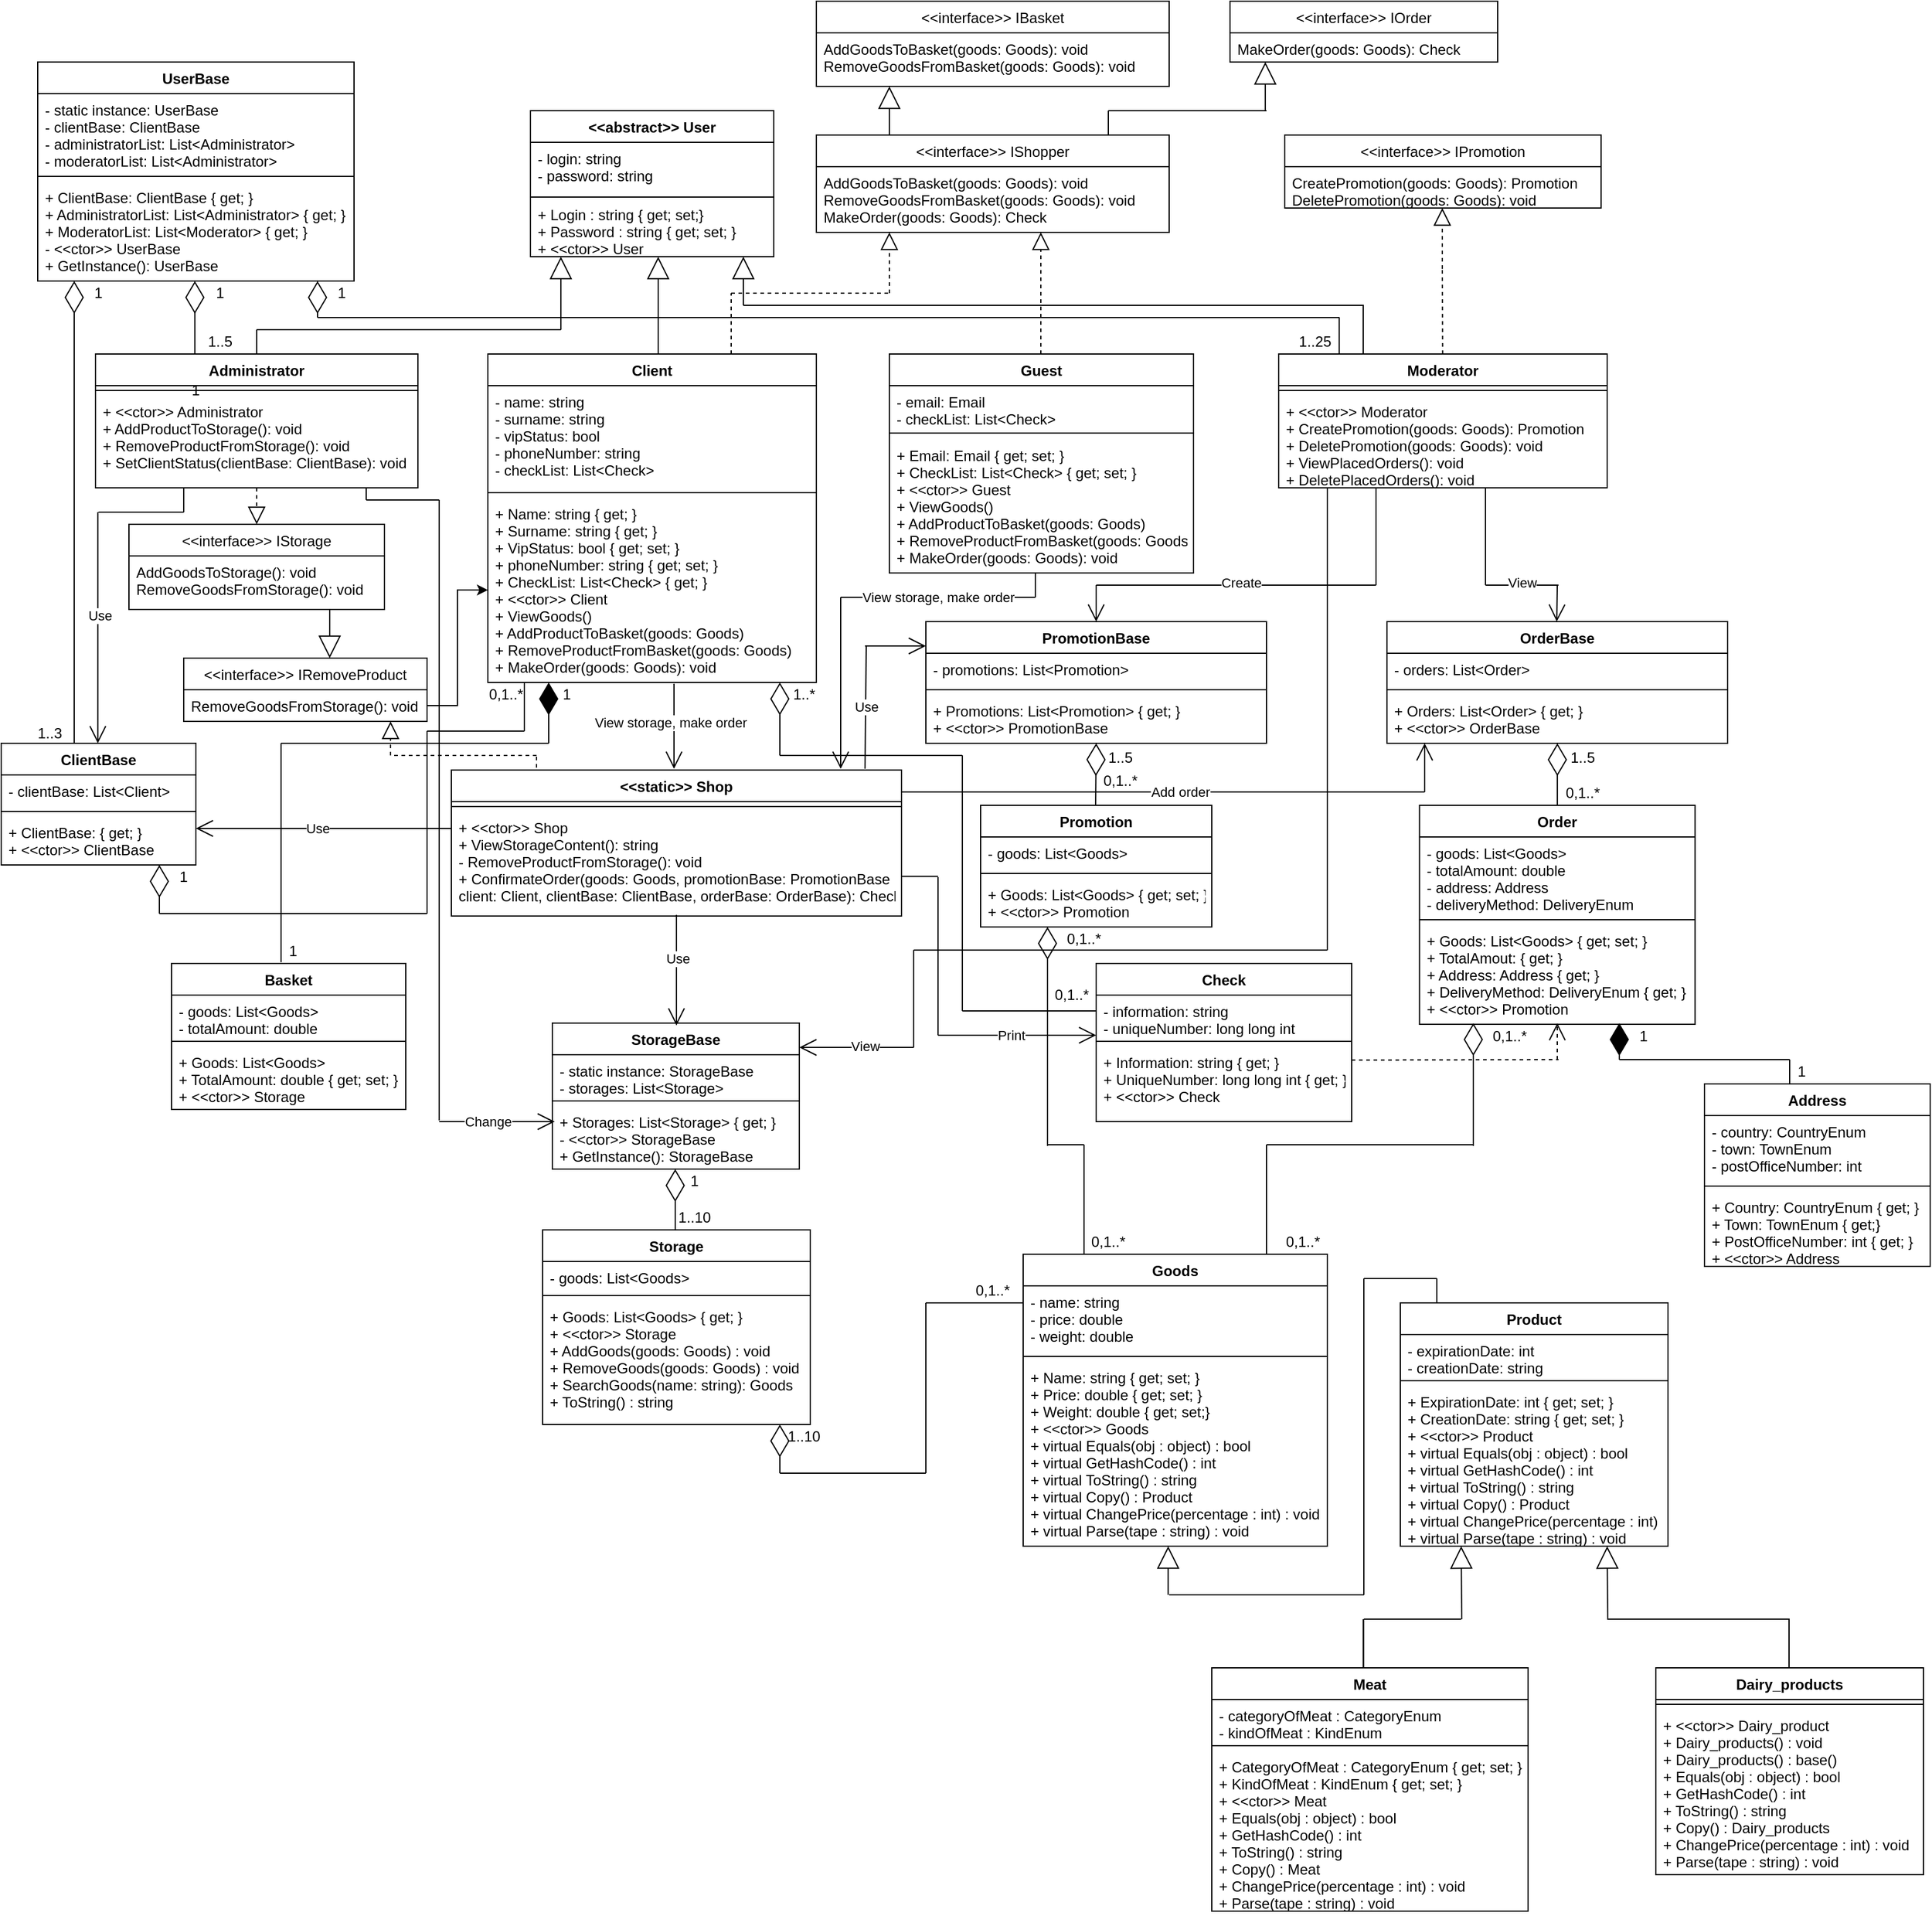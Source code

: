 <mxfile version="15.6.8" type="device"><diagram id="7qVMaocI7rTR6EOFCpdS" name="Page-1"><mxGraphModel dx="1038" dy="547" grid="1" gridSize="10" guides="1" tooltips="1" connect="1" arrows="1" fold="1" page="1" pageScale="1" pageWidth="1169" pageHeight="1654" math="0" shadow="0"><root><mxCell id="0"/><mxCell id="1" parent="0"/><mxCell id="x99Z9tdTwcpN-gPyDrvs-1" value="&lt;&lt;abstract&gt;&gt; User" style="swimlane;fontStyle=1;align=center;verticalAlign=top;childLayout=stackLayout;horizontal=1;startSize=26;horizontalStack=0;resizeParent=1;resizeParentMax=0;resizeLast=0;collapsible=1;marginBottom=0;" parent="1" vertex="1"><mxGeometry x="465" y="100" width="200" height="120" as="geometry"/></mxCell><mxCell id="x99Z9tdTwcpN-gPyDrvs-2" value="- login: string&#10;- password: string&#10; " style="text;strokeColor=none;fillColor=none;align=left;verticalAlign=top;spacingLeft=4;spacingRight=4;overflow=hidden;rotatable=0;points=[[0,0.5],[1,0.5]];portConstraint=eastwest;" parent="x99Z9tdTwcpN-gPyDrvs-1" vertex="1"><mxGeometry y="26" width="200" height="44" as="geometry"/></mxCell><mxCell id="x99Z9tdTwcpN-gPyDrvs-3" value="" style="line;strokeWidth=1;fillColor=none;align=left;verticalAlign=middle;spacingTop=-1;spacingLeft=3;spacingRight=3;rotatable=0;labelPosition=right;points=[];portConstraint=eastwest;" parent="x99Z9tdTwcpN-gPyDrvs-1" vertex="1"><mxGeometry y="70" width="200" height="2" as="geometry"/></mxCell><mxCell id="x99Z9tdTwcpN-gPyDrvs-4" value="+ Login : string { get; set;}&#10;+ Password : string { get; set; }&#10;+ &lt;&lt;ctor&gt;&gt; User" style="text;strokeColor=none;fillColor=none;align=left;verticalAlign=top;spacingLeft=4;spacingRight=4;overflow=hidden;rotatable=0;points=[[0,0.5],[1,0.5]];portConstraint=eastwest;" parent="x99Z9tdTwcpN-gPyDrvs-1" vertex="1"><mxGeometry y="72" width="200" height="48" as="geometry"/></mxCell><mxCell id="x99Z9tdTwcpN-gPyDrvs-6" value="" style="endArrow=none;html=1;rounded=0;" parent="1" edge="1"><mxGeometry width="50" height="50" relative="1" as="geometry"><mxPoint x="240" y="280" as="sourcePoint"/><mxPoint x="490" y="280" as="targetPoint"/></mxGeometry></mxCell><mxCell id="x99Z9tdTwcpN-gPyDrvs-7" value="Administrator" style="swimlane;fontStyle=1;align=center;verticalAlign=top;childLayout=stackLayout;horizontal=1;startSize=26;horizontalStack=0;resizeParent=1;resizeParentMax=0;resizeLast=0;collapsible=1;marginBottom=0;" parent="1" vertex="1"><mxGeometry x="107.5" y="300" width="265" height="110" as="geometry"/></mxCell><mxCell id="x99Z9tdTwcpN-gPyDrvs-9" value="" style="line;strokeWidth=1;fillColor=none;align=left;verticalAlign=middle;spacingTop=-1;spacingLeft=3;spacingRight=3;rotatable=0;labelPosition=right;points=[];portConstraint=eastwest;" parent="x99Z9tdTwcpN-gPyDrvs-7" vertex="1"><mxGeometry y="26" width="265" height="8" as="geometry"/></mxCell><mxCell id="x99Z9tdTwcpN-gPyDrvs-10" value="+ &lt;&lt;ctor&gt;&gt; Administrator&#10;+ AddProductToStorage(): void&#10;+ RemoveProductFromStorage(): void&#10;+ SetClientStatus(clientBase: ClientBase): void" style="text;strokeColor=none;fillColor=none;align=left;verticalAlign=top;spacingLeft=4;spacingRight=4;overflow=hidden;rotatable=0;points=[[0,0.5],[1,0.5]];portConstraint=eastwest;" parent="x99Z9tdTwcpN-gPyDrvs-7" vertex="1"><mxGeometry y="34" width="265" height="76" as="geometry"/></mxCell><mxCell id="x99Z9tdTwcpN-gPyDrvs-11" value="" style="endArrow=none;html=1;rounded=0;exitX=0.5;exitY=0;exitDx=0;exitDy=0;" parent="1" source="x99Z9tdTwcpN-gPyDrvs-7" edge="1"><mxGeometry width="50" height="50" relative="1" as="geometry"><mxPoint x="500" y="280" as="sourcePoint"/><mxPoint x="240" y="280" as="targetPoint"/></mxGeometry></mxCell><mxCell id="x99Z9tdTwcpN-gPyDrvs-12" value="&lt;&lt;interface&gt;&gt; IStorage" style="swimlane;fontStyle=0;childLayout=stackLayout;horizontal=1;startSize=26;fillColor=none;horizontalStack=0;resizeParent=1;resizeParentMax=0;resizeLast=0;collapsible=1;marginBottom=0;" parent="1" vertex="1"><mxGeometry x="135" y="440" width="210" height="70" as="geometry"/></mxCell><mxCell id="x99Z9tdTwcpN-gPyDrvs-13" value="AddGoodsToStorage(): void&#10;RemoveGoodsFromStorage(): void" style="text;strokeColor=none;fillColor=none;align=left;verticalAlign=top;spacingLeft=4;spacingRight=4;overflow=hidden;rotatable=0;points=[[0,0.5],[1,0.5]];portConstraint=eastwest;" parent="x99Z9tdTwcpN-gPyDrvs-12" vertex="1"><mxGeometry y="26" width="210" height="44" as="geometry"/></mxCell><mxCell id="x99Z9tdTwcpN-gPyDrvs-16" value="&lt;&lt;interface&gt;&gt; IRemoveProduct" style="swimlane;fontStyle=0;childLayout=stackLayout;horizontal=1;startSize=26;fillColor=none;horizontalStack=0;resizeParent=1;resizeParentMax=0;resizeLast=0;collapsible=1;marginBottom=0;" parent="1" vertex="1"><mxGeometry x="180" y="550" width="200" height="52" as="geometry"/></mxCell><mxCell id="x99Z9tdTwcpN-gPyDrvs-17" value="RemoveGoodsFromStorage(): void" style="text;strokeColor=none;fillColor=none;align=left;verticalAlign=top;spacingLeft=4;spacingRight=4;overflow=hidden;rotatable=0;points=[[0,0.5],[1,0.5]];portConstraint=eastwest;" parent="x99Z9tdTwcpN-gPyDrvs-16" vertex="1"><mxGeometry y="26" width="200" height="26" as="geometry"/></mxCell><mxCell id="x99Z9tdTwcpN-gPyDrvs-24" value="" style="endArrow=block;dashed=1;endFill=0;endSize=12;html=1;rounded=0;" parent="1" source="x99Z9tdTwcpN-gPyDrvs-10" edge="1"><mxGeometry width="160" relative="1" as="geometry"><mxPoint x="260" y="410" as="sourcePoint"/><mxPoint x="240" y="440" as="targetPoint"/></mxGeometry></mxCell><mxCell id="x99Z9tdTwcpN-gPyDrvs-25" value="" style="endArrow=block;endSize=16;endFill=0;html=1;rounded=0;" parent="1" edge="1"><mxGeometry width="160" relative="1" as="geometry"><mxPoint x="300" y="510" as="sourcePoint"/><mxPoint x="300" y="550" as="targetPoint"/></mxGeometry></mxCell><mxCell id="x99Z9tdTwcpN-gPyDrvs-26" value="" style="endArrow=block;endSize=16;endFill=0;html=1;rounded=0;" parent="1" edge="1"><mxGeometry width="160" relative="1" as="geometry"><mxPoint x="490" y="280" as="sourcePoint"/><mxPoint x="490" y="220" as="targetPoint"/></mxGeometry></mxCell><mxCell id="x99Z9tdTwcpN-gPyDrvs-29" value="Client" style="swimlane;fontStyle=1;align=center;verticalAlign=top;childLayout=stackLayout;horizontal=1;startSize=26;horizontalStack=0;resizeParent=1;resizeParentMax=0;resizeLast=0;collapsible=1;marginBottom=0;" parent="1" vertex="1"><mxGeometry x="430" y="300" width="270" height="270" as="geometry"/></mxCell><mxCell id="x99Z9tdTwcpN-gPyDrvs-30" value="- name: string&#10;- surname: string&#10;- vipStatus: bool&#10;- phoneNumber: string&#10;- checkList: List&lt;Check&gt;" style="text;strokeColor=none;fillColor=none;align=left;verticalAlign=top;spacingLeft=4;spacingRight=4;overflow=hidden;rotatable=0;points=[[0,0.5],[1,0.5]];portConstraint=eastwest;" parent="x99Z9tdTwcpN-gPyDrvs-29" vertex="1"><mxGeometry y="26" width="270" height="84" as="geometry"/></mxCell><mxCell id="x99Z9tdTwcpN-gPyDrvs-31" value="" style="line;strokeWidth=1;fillColor=none;align=left;verticalAlign=middle;spacingTop=-1;spacingLeft=3;spacingRight=3;rotatable=0;labelPosition=right;points=[];portConstraint=eastwest;" parent="x99Z9tdTwcpN-gPyDrvs-29" vertex="1"><mxGeometry y="110" width="270" height="8" as="geometry"/></mxCell><mxCell id="x99Z9tdTwcpN-gPyDrvs-32" value="+ Name: string { get; }&#10;+ Surname: string { get; }&#10;+ VipStatus: bool { get; set; }&#10;+ phoneNumber: string { get; set; }&#10;+ CheckList: List&lt;Check&gt; { get; }&#10;+ &lt;&lt;ctor&gt;&gt; Client&#10;+ ViewGoods()&#10;+ AddProductToBasket(goods: Goods)&#10;+ RemoveProductFromBasket(goods: Goods)&#10;+ MakeOrder(goods: Goods): void" style="text;strokeColor=none;fillColor=none;align=left;verticalAlign=top;spacingLeft=4;spacingRight=4;overflow=hidden;rotatable=0;points=[[0,0.5],[1,0.5]];portConstraint=eastwest;" parent="x99Z9tdTwcpN-gPyDrvs-29" vertex="1"><mxGeometry y="118" width="270" height="152" as="geometry"/></mxCell><mxCell id="x99Z9tdTwcpN-gPyDrvs-33" value="" style="endArrow=block;endSize=16;endFill=0;html=1;rounded=0;" parent="1" edge="1"><mxGeometry width="160" relative="1" as="geometry"><mxPoint x="570" y="300" as="sourcePoint"/><mxPoint x="570" y="220" as="targetPoint"/></mxGeometry></mxCell><mxCell id="x99Z9tdTwcpN-gPyDrvs-34" value="&lt;&lt;interface&gt;&gt; IBasket" style="swimlane;fontStyle=0;childLayout=stackLayout;horizontal=1;startSize=26;fillColor=none;horizontalStack=0;resizeParent=1;resizeParentMax=0;resizeLast=0;collapsible=1;marginBottom=0;" parent="1" vertex="1"><mxGeometry x="700" y="10" width="290" height="70" as="geometry"/></mxCell><mxCell id="x99Z9tdTwcpN-gPyDrvs-35" value="AddGoodsToBasket(goods: Goods): void&#10;RemoveGoodsFromBasket(goods: Goods): void" style="text;strokeColor=none;fillColor=none;align=left;verticalAlign=top;spacingLeft=4;spacingRight=4;overflow=hidden;rotatable=0;points=[[0,0.5],[1,0.5]];portConstraint=eastwest;" parent="x99Z9tdTwcpN-gPyDrvs-34" vertex="1"><mxGeometry y="26" width="290" height="44" as="geometry"/></mxCell><mxCell id="x99Z9tdTwcpN-gPyDrvs-36" value="" style="endArrow=block;dashed=1;endFill=0;endSize=12;html=1;rounded=0;" parent="1" edge="1"><mxGeometry width="160" relative="1" as="geometry"><mxPoint x="760" y="250" as="sourcePoint"/><mxPoint x="760" y="200" as="targetPoint"/></mxGeometry></mxCell><mxCell id="x99Z9tdTwcpN-gPyDrvs-37" value="" style="endArrow=none;dashed=1;html=1;rounded=0;" parent="1" edge="1"><mxGeometry width="50" height="50" relative="1" as="geometry"><mxPoint x="630" y="300" as="sourcePoint"/><mxPoint x="630" y="250" as="targetPoint"/></mxGeometry></mxCell><mxCell id="x99Z9tdTwcpN-gPyDrvs-38" value="" style="endArrow=none;dashed=1;html=1;rounded=0;" parent="1" edge="1"><mxGeometry width="50" height="50" relative="1" as="geometry"><mxPoint x="630" y="250" as="sourcePoint"/><mxPoint x="760" y="250" as="targetPoint"/></mxGeometry></mxCell><mxCell id="x99Z9tdTwcpN-gPyDrvs-39" value="&lt;&lt;interface&gt;&gt; IOrder" style="swimlane;fontStyle=0;childLayout=stackLayout;horizontal=1;startSize=26;fillColor=none;horizontalStack=0;resizeParent=1;resizeParentMax=0;resizeLast=0;collapsible=1;marginBottom=0;" parent="1" vertex="1"><mxGeometry x="1040" y="10" width="220" height="50" as="geometry"/></mxCell><mxCell id="x99Z9tdTwcpN-gPyDrvs-40" value="MakeOrder(goods: Goods): Check&#10;" style="text;strokeColor=none;fillColor=none;align=left;verticalAlign=top;spacingLeft=4;spacingRight=4;overflow=hidden;rotatable=0;points=[[0,0.5],[1,0.5]];portConstraint=eastwest;" parent="x99Z9tdTwcpN-gPyDrvs-39" vertex="1"><mxGeometry y="26" width="220" height="24" as="geometry"/></mxCell><mxCell id="x99Z9tdTwcpN-gPyDrvs-46" value="Moderator" style="swimlane;fontStyle=1;align=center;verticalAlign=top;childLayout=stackLayout;horizontal=1;startSize=26;horizontalStack=0;resizeParent=1;resizeParentMax=0;resizeLast=0;collapsible=1;marginBottom=0;" parent="1" vertex="1"><mxGeometry x="1080" y="300" width="270" height="110" as="geometry"/></mxCell><mxCell id="x99Z9tdTwcpN-gPyDrvs-48" value="" style="line;strokeWidth=1;fillColor=none;align=left;verticalAlign=middle;spacingTop=-1;spacingLeft=3;spacingRight=3;rotatable=0;labelPosition=right;points=[];portConstraint=eastwest;" parent="x99Z9tdTwcpN-gPyDrvs-46" vertex="1"><mxGeometry y="26" width="270" height="8" as="geometry"/></mxCell><mxCell id="x99Z9tdTwcpN-gPyDrvs-49" value="+ &lt;&lt;ctor&gt;&gt; Moderator&#10;+ CreatePromotion(goods: Goods): Promotion&#10;+ DeletePromotion(goods: Goods): void&#10;+ ViewPlacedOrders(): void&#10;+ DeletePlacedOrders(): void" style="text;strokeColor=none;fillColor=none;align=left;verticalAlign=top;spacingLeft=4;spacingRight=4;overflow=hidden;rotatable=0;points=[[0,0.5],[1,0.5]];portConstraint=eastwest;" parent="x99Z9tdTwcpN-gPyDrvs-46" vertex="1"><mxGeometry y="34" width="270" height="76" as="geometry"/></mxCell><mxCell id="x99Z9tdTwcpN-gPyDrvs-54" value="&lt;&lt;interface&gt;&gt; IPromotion" style="swimlane;fontStyle=0;childLayout=stackLayout;horizontal=1;startSize=26;fillColor=none;horizontalStack=0;resizeParent=1;resizeParentMax=0;resizeLast=0;collapsible=1;marginBottom=0;" parent="1" vertex="1"><mxGeometry x="1085" y="120" width="260" height="60" as="geometry"/></mxCell><mxCell id="x99Z9tdTwcpN-gPyDrvs-55" value="CreatePromotion(goods: Goods): Promotion&#10;DeletePromotion(goods: Goods): void" style="text;strokeColor=none;fillColor=none;align=left;verticalAlign=top;spacingLeft=4;spacingRight=4;overflow=hidden;rotatable=0;points=[[0,0.5],[1,0.5]];portConstraint=eastwest;" parent="x99Z9tdTwcpN-gPyDrvs-54" vertex="1"><mxGeometry y="26" width="260" height="34" as="geometry"/></mxCell><mxCell id="x99Z9tdTwcpN-gPyDrvs-56" value="" style="endArrow=block;dashed=1;endFill=0;endSize=12;html=1;rounded=0;" parent="1" edge="1"><mxGeometry width="160" relative="1" as="geometry"><mxPoint x="1214.5" y="230" as="sourcePoint"/><mxPoint x="1214.5" y="180" as="targetPoint"/></mxGeometry></mxCell><mxCell id="x99Z9tdTwcpN-gPyDrvs-61" value="" style="endArrow=block;dashed=1;endFill=0;endSize=12;html=1;rounded=0;" parent="1" edge="1"><mxGeometry width="160" relative="1" as="geometry"><mxPoint x="884.5" y="300" as="sourcePoint"/><mxPoint x="884.5" y="200" as="targetPoint"/></mxGeometry></mxCell><mxCell id="x99Z9tdTwcpN-gPyDrvs-67" value="" style="endArrow=block;endSize=16;endFill=0;html=1;rounded=0;" parent="1" edge="1"><mxGeometry width="160" relative="1" as="geometry"><mxPoint x="640" y="260" as="sourcePoint"/><mxPoint x="640" y="220" as="targetPoint"/></mxGeometry></mxCell><mxCell id="x99Z9tdTwcpN-gPyDrvs-68" value="" style="endArrow=none;html=1;rounded=0;" parent="1" edge="1"><mxGeometry width="50" height="50" relative="1" as="geometry"><mxPoint x="640" y="260" as="sourcePoint"/><mxPoint x="1150" y="260" as="targetPoint"/></mxGeometry></mxCell><mxCell id="x99Z9tdTwcpN-gPyDrvs-70" value="" style="endArrow=none;html=1;rounded=0;" parent="1" edge="1"><mxGeometry width="50" height="50" relative="1" as="geometry"><mxPoint x="1149.5" y="300" as="sourcePoint"/><mxPoint x="1149.5" y="260" as="targetPoint"/></mxGeometry></mxCell><mxCell id="x99Z9tdTwcpN-gPyDrvs-72" value="" style="endArrow=none;dashed=1;html=1;rounded=0;" parent="1" edge="1" source="x99Z9tdTwcpN-gPyDrvs-46"><mxGeometry width="50" height="50" relative="1" as="geometry"><mxPoint x="1214.5" y="280" as="sourcePoint"/><mxPoint x="1214.5" y="230" as="targetPoint"/></mxGeometry></mxCell><mxCell id="x99Z9tdTwcpN-gPyDrvs-73" value="UserBase" style="swimlane;fontStyle=1;align=center;verticalAlign=top;childLayout=stackLayout;horizontal=1;startSize=26;horizontalStack=0;resizeParent=1;resizeParentMax=0;resizeLast=0;collapsible=1;marginBottom=0;" parent="1" vertex="1"><mxGeometry x="60" y="60" width="260" height="180" as="geometry"/></mxCell><mxCell id="x99Z9tdTwcpN-gPyDrvs-74" value="- static instance: UserBase&#10;- clientBase: ClientBase&#10;- administratorList: List&lt;Administrator&gt;&#10;- moderatorList: List&lt;Administrator&gt;" style="text;strokeColor=none;fillColor=none;align=left;verticalAlign=top;spacingLeft=4;spacingRight=4;overflow=hidden;rotatable=0;points=[[0,0.5],[1,0.5]];portConstraint=eastwest;" parent="x99Z9tdTwcpN-gPyDrvs-73" vertex="1"><mxGeometry y="26" width="260" height="64" as="geometry"/></mxCell><mxCell id="x99Z9tdTwcpN-gPyDrvs-75" value="" style="line;strokeWidth=1;fillColor=none;align=left;verticalAlign=middle;spacingTop=-1;spacingLeft=3;spacingRight=3;rotatable=0;labelPosition=right;points=[];portConstraint=eastwest;" parent="x99Z9tdTwcpN-gPyDrvs-73" vertex="1"><mxGeometry y="90" width="260" height="8" as="geometry"/></mxCell><mxCell id="x99Z9tdTwcpN-gPyDrvs-76" value="+ ClientBase: ClientBase { get; }&#10;+ AdministratorList: List&lt;Administrator&gt; { get; }&#10;+ ModeratorList: List&lt;Moderator&gt; { get; }&#10;- &lt;&lt;ctor&gt;&gt; UserBase&#10;+ GetInstance(): UserBase" style="text;strokeColor=none;fillColor=none;align=left;verticalAlign=top;spacingLeft=4;spacingRight=4;overflow=hidden;rotatable=0;points=[[0,0.5],[1,0.5]];portConstraint=eastwest;" parent="x99Z9tdTwcpN-gPyDrvs-73" vertex="1"><mxGeometry y="98" width="260" height="82" as="geometry"/></mxCell><mxCell id="x99Z9tdTwcpN-gPyDrvs-77" value="" style="endArrow=diamondThin;endFill=0;endSize=24;html=1;rounded=0;" parent="1" edge="1"><mxGeometry width="160" relative="1" as="geometry"><mxPoint x="189.17" y="300" as="sourcePoint"/><mxPoint x="189.17" y="240" as="targetPoint"/></mxGeometry></mxCell><mxCell id="x99Z9tdTwcpN-gPyDrvs-78" value="" style="endArrow=diamondThin;endFill=0;endSize=24;html=1;rounded=0;" parent="1" edge="1"><mxGeometry width="160" relative="1" as="geometry"><mxPoint x="290" y="270" as="sourcePoint"/><mxPoint x="290" y="240" as="targetPoint"/></mxGeometry></mxCell><mxCell id="x99Z9tdTwcpN-gPyDrvs-79" value="" style="endArrow=none;html=1;rounded=0;" parent="1" edge="1"><mxGeometry width="50" height="50" relative="1" as="geometry"><mxPoint x="290" y="270" as="sourcePoint"/><mxPoint x="1130" y="270" as="targetPoint"/></mxGeometry></mxCell><mxCell id="x99Z9tdTwcpN-gPyDrvs-80" value="" style="endArrow=none;html=1;rounded=0;" parent="1" edge="1"><mxGeometry width="50" height="50" relative="1" as="geometry"><mxPoint x="1129.76" y="300" as="sourcePoint"/><mxPoint x="1129.76" y="270" as="targetPoint"/></mxGeometry></mxCell><mxCell id="x99Z9tdTwcpN-gPyDrvs-81" value="ClientBase" style="swimlane;fontStyle=1;align=center;verticalAlign=top;childLayout=stackLayout;horizontal=1;startSize=26;horizontalStack=0;resizeParent=1;resizeParentMax=0;resizeLast=0;collapsible=1;marginBottom=0;" parent="1" vertex="1"><mxGeometry x="30" y="620" width="160" height="100" as="geometry"/></mxCell><mxCell id="x99Z9tdTwcpN-gPyDrvs-82" value="- clientBase: List&lt;Client&gt;" style="text;strokeColor=none;fillColor=none;align=left;verticalAlign=top;spacingLeft=4;spacingRight=4;overflow=hidden;rotatable=0;points=[[0,0.5],[1,0.5]];portConstraint=eastwest;" parent="x99Z9tdTwcpN-gPyDrvs-81" vertex="1"><mxGeometry y="26" width="160" height="26" as="geometry"/></mxCell><mxCell id="x99Z9tdTwcpN-gPyDrvs-83" value="" style="line;strokeWidth=1;fillColor=none;align=left;verticalAlign=middle;spacingTop=-1;spacingLeft=3;spacingRight=3;rotatable=0;labelPosition=right;points=[];portConstraint=eastwest;" parent="x99Z9tdTwcpN-gPyDrvs-81" vertex="1"><mxGeometry y="52" width="160" height="8" as="geometry"/></mxCell><mxCell id="x99Z9tdTwcpN-gPyDrvs-84" value="+ ClientBase: { get; }&#10;+ &lt;&lt;ctor&gt;&gt; ClientBase" style="text;strokeColor=none;fillColor=none;align=left;verticalAlign=top;spacingLeft=4;spacingRight=4;overflow=hidden;rotatable=0;points=[[0,0.5],[1,0.5]];portConstraint=eastwest;" parent="x99Z9tdTwcpN-gPyDrvs-81" vertex="1"><mxGeometry y="60" width="160" height="40" as="geometry"/></mxCell><mxCell id="x99Z9tdTwcpN-gPyDrvs-85" value="" style="endArrow=diamondThin;endFill=0;endSize=24;html=1;rounded=0;" parent="1" edge="1"><mxGeometry width="160" relative="1" as="geometry"><mxPoint x="90" y="620" as="sourcePoint"/><mxPoint x="90" y="240" as="targetPoint"/></mxGeometry></mxCell><mxCell id="x99Z9tdTwcpN-gPyDrvs-86" value="" style="endArrow=diamondThin;endFill=0;endSize=24;html=1;rounded=0;" parent="1" edge="1"><mxGeometry width="160" relative="1" as="geometry"><mxPoint x="160" y="760" as="sourcePoint"/><mxPoint x="160" y="720" as="targetPoint"/></mxGeometry></mxCell><mxCell id="x99Z9tdTwcpN-gPyDrvs-87" value="" style="endArrow=none;html=1;rounded=0;" parent="1" edge="1"><mxGeometry width="50" height="50" relative="1" as="geometry"><mxPoint x="160" y="760" as="sourcePoint"/><mxPoint x="380" y="760" as="targetPoint"/></mxGeometry></mxCell><mxCell id="x99Z9tdTwcpN-gPyDrvs-88" value="" style="endArrow=none;html=1;rounded=0;" parent="1" edge="1"><mxGeometry width="50" height="50" relative="1" as="geometry"><mxPoint x="460" y="610" as="sourcePoint"/><mxPoint x="460" y="570" as="targetPoint"/></mxGeometry></mxCell><mxCell id="x99Z9tdTwcpN-gPyDrvs-89" value="" style="endArrow=none;html=1;rounded=0;" parent="1" edge="1"><mxGeometry width="50" height="50" relative="1" as="geometry"><mxPoint x="380" y="760" as="sourcePoint"/><mxPoint x="380" y="610" as="targetPoint"/></mxGeometry></mxCell><mxCell id="x99Z9tdTwcpN-gPyDrvs-90" value="" style="endArrow=none;html=1;rounded=0;" parent="1" edge="1"><mxGeometry width="50" height="50" relative="1" as="geometry"><mxPoint x="380" y="610" as="sourcePoint"/><mxPoint x="460" y="610" as="targetPoint"/></mxGeometry></mxCell><mxCell id="x99Z9tdTwcpN-gPyDrvs-91" value="&lt;&lt;static&gt;&gt; Shop" style="swimlane;fontStyle=1;align=center;verticalAlign=top;childLayout=stackLayout;horizontal=1;startSize=26;horizontalStack=0;resizeParent=1;resizeParentMax=0;resizeLast=0;collapsible=1;marginBottom=0;" parent="1" vertex="1"><mxGeometry x="400" y="642" width="370" height="120" as="geometry"/></mxCell><mxCell id="x99Z9tdTwcpN-gPyDrvs-93" value="" style="line;strokeWidth=1;fillColor=none;align=left;verticalAlign=middle;spacingTop=-1;spacingLeft=3;spacingRight=3;rotatable=0;labelPosition=right;points=[];portConstraint=eastwest;" parent="x99Z9tdTwcpN-gPyDrvs-91" vertex="1"><mxGeometry y="26" width="370" height="8" as="geometry"/></mxCell><mxCell id="x99Z9tdTwcpN-gPyDrvs-94" value="+ &lt;&lt;ctor&gt;&gt; Shop&#10;+ ViewStorageContent(): string&#10;- RemoveProductFromStorage(): void&#10;+ ConfirmateOrder(goods: Goods, promotionBase: PromotionBase&#10;client: Client, clientBase: ClientBase, orderBase: OrderBase): Check&#10;" style="text;strokeColor=none;fillColor=none;align=left;verticalAlign=top;spacingLeft=4;spacingRight=4;overflow=hidden;rotatable=0;points=[[0,0.5],[1,0.5]];portConstraint=eastwest;" parent="x99Z9tdTwcpN-gPyDrvs-91" vertex="1"><mxGeometry y="34" width="370" height="86" as="geometry"/></mxCell><mxCell id="xqH3iyWcTUZZIktDj4Y2-1" value="" style="endArrow=block;dashed=1;endFill=0;endSize=12;html=1;rounded=0;" parent="1" edge="1"><mxGeometry width="160" relative="1" as="geometry"><mxPoint x="350" y="630" as="sourcePoint"/><mxPoint x="350" y="602" as="targetPoint"/></mxGeometry></mxCell><mxCell id="xqH3iyWcTUZZIktDj4Y2-4" value="" style="endArrow=none;dashed=1;html=1;rounded=0;" parent="1" edge="1"><mxGeometry width="50" height="50" relative="1" as="geometry"><mxPoint x="470" y="630" as="sourcePoint"/><mxPoint x="350" y="630" as="targetPoint"/></mxGeometry></mxCell><mxCell id="xqH3iyWcTUZZIktDj4Y2-5" value="" style="endArrow=none;dashed=1;html=1;rounded=0;" parent="1" edge="1"><mxGeometry width="50" height="50" relative="1" as="geometry"><mxPoint x="470" y="640" as="sourcePoint"/><mxPoint x="470" y="630" as="targetPoint"/></mxGeometry></mxCell><mxCell id="xqH3iyWcTUZZIktDj4Y2-6" value="PromotionBase" style="swimlane;fontStyle=1;align=center;verticalAlign=top;childLayout=stackLayout;horizontal=1;startSize=26;horizontalStack=0;resizeParent=1;resizeParentMax=0;resizeLast=0;collapsible=1;marginBottom=0;" parent="1" vertex="1"><mxGeometry x="790" y="520" width="280" height="100" as="geometry"/></mxCell><mxCell id="xqH3iyWcTUZZIktDj4Y2-7" value="- promotions: List&lt;Promotion&gt;" style="text;strokeColor=none;fillColor=none;align=left;verticalAlign=top;spacingLeft=4;spacingRight=4;overflow=hidden;rotatable=0;points=[[0,0.5],[1,0.5]];portConstraint=eastwest;" parent="xqH3iyWcTUZZIktDj4Y2-6" vertex="1"><mxGeometry y="26" width="280" height="26" as="geometry"/></mxCell><mxCell id="xqH3iyWcTUZZIktDj4Y2-8" value="" style="line;strokeWidth=1;fillColor=none;align=left;verticalAlign=middle;spacingTop=-1;spacingLeft=3;spacingRight=3;rotatable=0;labelPosition=right;points=[];portConstraint=eastwest;" parent="xqH3iyWcTUZZIktDj4Y2-6" vertex="1"><mxGeometry y="52" width="280" height="8" as="geometry"/></mxCell><mxCell id="xqH3iyWcTUZZIktDj4Y2-9" value="+ Promotions: List&lt;Promotion&gt; { get; }&#10;+ &lt;&lt;ctor&gt;&gt; PromotionBase" style="text;strokeColor=none;fillColor=none;align=left;verticalAlign=top;spacingLeft=4;spacingRight=4;overflow=hidden;rotatable=0;points=[[0,0.5],[1,0.5]];portConstraint=eastwest;" parent="xqH3iyWcTUZZIktDj4Y2-6" vertex="1"><mxGeometry y="60" width="280" height="40" as="geometry"/></mxCell><mxCell id="xqH3iyWcTUZZIktDj4Y2-14" value="" style="endArrow=diamondThin;endFill=0;endSize=24;html=1;rounded=0;" parent="1" edge="1"><mxGeometry width="160" relative="1" as="geometry"><mxPoint x="929.5" y="676" as="sourcePoint"/><mxPoint x="930" y="620" as="targetPoint"/></mxGeometry></mxCell><mxCell id="xqH3iyWcTUZZIktDj4Y2-15" value="Promotion" style="swimlane;fontStyle=1;align=center;verticalAlign=top;childLayout=stackLayout;horizontal=1;startSize=26;horizontalStack=0;resizeParent=1;resizeParentMax=0;resizeLast=0;collapsible=1;marginBottom=0;" parent="1" vertex="1"><mxGeometry x="835" y="671" width="190" height="100" as="geometry"/></mxCell><mxCell id="xqH3iyWcTUZZIktDj4Y2-16" value="- goods: List&lt;Goods&gt;" style="text;strokeColor=none;fillColor=none;align=left;verticalAlign=top;spacingLeft=4;spacingRight=4;overflow=hidden;rotatable=0;points=[[0,0.5],[1,0.5]];portConstraint=eastwest;" parent="xqH3iyWcTUZZIktDj4Y2-15" vertex="1"><mxGeometry y="26" width="190" height="26" as="geometry"/></mxCell><mxCell id="xqH3iyWcTUZZIktDj4Y2-17" value="" style="line;strokeWidth=1;fillColor=none;align=left;verticalAlign=middle;spacingTop=-1;spacingLeft=3;spacingRight=3;rotatable=0;labelPosition=right;points=[];portConstraint=eastwest;" parent="xqH3iyWcTUZZIktDj4Y2-15" vertex="1"><mxGeometry y="52" width="190" height="8" as="geometry"/></mxCell><mxCell id="xqH3iyWcTUZZIktDj4Y2-18" value="+ Goods: List&lt;Goods&gt; { get; set; }&#10;+ &lt;&lt;ctor&gt;&gt; Promotion&#10;" style="text;strokeColor=none;fillColor=none;align=left;verticalAlign=top;spacingLeft=4;spacingRight=4;overflow=hidden;rotatable=0;points=[[0,0.5],[1,0.5]];portConstraint=eastwest;" parent="xqH3iyWcTUZZIktDj4Y2-15" vertex="1"><mxGeometry y="60" width="190" height="40" as="geometry"/></mxCell><mxCell id="xqH3iyWcTUZZIktDj4Y2-19" value="" style="endArrow=open;endFill=1;endSize=12;html=1;rounded=0;entryX=0.5;entryY=0;entryDx=0;entryDy=0;" parent="1" target="xqH3iyWcTUZZIktDj4Y2-6" edge="1"><mxGeometry width="160" relative="1" as="geometry"><mxPoint x="930" y="490" as="sourcePoint"/><mxPoint x="940" y="570" as="targetPoint"/></mxGeometry></mxCell><mxCell id="xqH3iyWcTUZZIktDj4Y2-23" value="" style="endArrow=none;html=1;rounded=0;" parent="1" edge="1"><mxGeometry width="50" height="50" relative="1" as="geometry"><mxPoint x="930" y="490" as="sourcePoint"/><mxPoint x="1160" y="490" as="targetPoint"/></mxGeometry></mxCell><mxCell id="xqH3iyWcTUZZIktDj4Y2-26" value="Create" style="edgeLabel;html=1;align=center;verticalAlign=middle;resizable=0;points=[];" parent="xqH3iyWcTUZZIktDj4Y2-23" vertex="1" connectable="0"><mxGeometry x="-0.074" y="-2" relative="1" as="geometry"><mxPoint x="12" y="-4" as="offset"/></mxGeometry></mxCell><mxCell id="xqH3iyWcTUZZIktDj4Y2-25" value="" style="endArrow=none;html=1;rounded=0;" parent="1" edge="1"><mxGeometry width="50" height="50" relative="1" as="geometry"><mxPoint x="1160" y="490" as="sourcePoint"/><mxPoint x="1160" y="410" as="targetPoint"/></mxGeometry></mxCell><mxCell id="xqH3iyWcTUZZIktDj4Y2-27" value="" style="endArrow=open;endFill=1;endSize=12;html=1;rounded=0;" parent="1" edge="1"><mxGeometry width="160" relative="1" as="geometry"><mxPoint x="740" y="540" as="sourcePoint"/><mxPoint x="790" y="540" as="targetPoint"/></mxGeometry></mxCell><mxCell id="xqH3iyWcTUZZIktDj4Y2-28" value="" style="endArrow=none;html=1;rounded=0;" parent="1" edge="1"><mxGeometry width="50" height="50" relative="1" as="geometry"><mxPoint x="740" y="641" as="sourcePoint"/><mxPoint x="741" y="540" as="targetPoint"/></mxGeometry></mxCell><mxCell id="xqH3iyWcTUZZIktDj4Y2-30" value="Use" style="edgeLabel;html=1;align=center;verticalAlign=middle;resizable=0;points=[];" parent="xqH3iyWcTUZZIktDj4Y2-28" vertex="1" connectable="0"><mxGeometry x="0.284" y="-2" relative="1" as="geometry"><mxPoint x="-2" y="14" as="offset"/></mxGeometry></mxCell><mxCell id="j-l8j1cgfnVi4IYE2W3h-1" value="&lt;&lt;interface&gt;&gt; IShopper" style="swimlane;fontStyle=0;childLayout=stackLayout;horizontal=1;startSize=26;fillColor=none;horizontalStack=0;resizeParent=1;resizeParentMax=0;resizeLast=0;collapsible=1;marginBottom=0;" vertex="1" parent="1"><mxGeometry x="700" y="120" width="290" height="80" as="geometry"/></mxCell><mxCell id="j-l8j1cgfnVi4IYE2W3h-2" value="AddGoodsToBasket(goods: Goods): void&#10;RemoveGoodsFromBasket(goods: Goods): void&#10;MakeOrder(goods: Goods): Check" style="text;strokeColor=none;fillColor=none;align=left;verticalAlign=top;spacingLeft=4;spacingRight=4;overflow=hidden;rotatable=0;points=[[0,0.5],[1,0.5]];portConstraint=eastwest;" vertex="1" parent="j-l8j1cgfnVi4IYE2W3h-1"><mxGeometry y="26" width="290" height="54" as="geometry"/></mxCell><mxCell id="j-l8j1cgfnVi4IYE2W3h-6" value="Guest" style="swimlane;fontStyle=1;align=center;verticalAlign=top;childLayout=stackLayout;horizontal=1;startSize=26;horizontalStack=0;resizeParent=1;resizeParentMax=0;resizeLast=0;collapsible=1;marginBottom=0;" vertex="1" parent="1"><mxGeometry x="760" y="300" width="250" height="180" as="geometry"/></mxCell><mxCell id="j-l8j1cgfnVi4IYE2W3h-7" value="- email: Email&#10;- checkList: List&lt;Check&gt;" style="text;strokeColor=none;fillColor=none;align=left;verticalAlign=top;spacingLeft=4;spacingRight=4;overflow=hidden;rotatable=0;points=[[0,0.5],[1,0.5]];portConstraint=eastwest;" vertex="1" parent="j-l8j1cgfnVi4IYE2W3h-6"><mxGeometry y="26" width="250" height="34" as="geometry"/></mxCell><mxCell id="j-l8j1cgfnVi4IYE2W3h-8" value="" style="line;strokeWidth=1;fillColor=none;align=left;verticalAlign=middle;spacingTop=-1;spacingLeft=3;spacingRight=3;rotatable=0;labelPosition=right;points=[];portConstraint=eastwest;" vertex="1" parent="j-l8j1cgfnVi4IYE2W3h-6"><mxGeometry y="60" width="250" height="10" as="geometry"/></mxCell><mxCell id="j-l8j1cgfnVi4IYE2W3h-9" value="+ Email: Email { get; set; }&#10;+ CheckList: List&lt;Check&gt; { get; set; }&#10;+ &lt;&lt;ctor&gt;&gt; Guest&#10;+ ViewGoods()&#10;+ AddProductToBasket(goods: Goods)&#10;+ RemoveProductFromBasket(goods: Goods)&#10;+ MakeOrder(goods: Goods): void" style="text;strokeColor=none;fillColor=none;align=left;verticalAlign=top;spacingLeft=4;spacingRight=4;overflow=hidden;rotatable=0;points=[[0,0.5],[1,0.5]];portConstraint=eastwest;" vertex="1" parent="j-l8j1cgfnVi4IYE2W3h-6"><mxGeometry y="70" width="250" height="110" as="geometry"/></mxCell><mxCell id="j-l8j1cgfnVi4IYE2W3h-10" value="" style="endArrow=open;endFill=1;endSize=12;html=1;rounded=0;" edge="1" parent="1"><mxGeometry width="160" relative="1" as="geometry"><mxPoint x="583" y="571" as="sourcePoint"/><mxPoint x="583" y="641" as="targetPoint"/></mxGeometry></mxCell><mxCell id="j-l8j1cgfnVi4IYE2W3h-11" value="View storage, make order" style="edgeLabel;html=1;align=center;verticalAlign=middle;resizable=0;points=[];" vertex="1" connectable="0" parent="j-l8j1cgfnVi4IYE2W3h-10"><mxGeometry x="-0.36" y="-4" relative="1" as="geometry"><mxPoint x="1" y="9" as="offset"/></mxGeometry></mxCell><mxCell id="j-l8j1cgfnVi4IYE2W3h-12" value="" style="endArrow=open;endFill=1;endSize=12;html=1;rounded=0;" edge="1" parent="1"><mxGeometry width="160" relative="1" as="geometry"><mxPoint x="720" y="500" as="sourcePoint"/><mxPoint x="720" y="641" as="targetPoint"/></mxGeometry></mxCell><mxCell id="j-l8j1cgfnVi4IYE2W3h-18" value="" style="endArrow=none;html=1;rounded=0;" edge="1" parent="1"><mxGeometry width="50" height="50" relative="1" as="geometry"><mxPoint x="880" y="500" as="sourcePoint"/><mxPoint x="880" y="480" as="targetPoint"/></mxGeometry></mxCell><mxCell id="j-l8j1cgfnVi4IYE2W3h-19" value="" style="endArrow=none;html=1;rounded=0;" edge="1" parent="1"><mxGeometry width="50" height="50" relative="1" as="geometry"><mxPoint x="720" y="500" as="sourcePoint"/><mxPoint x="880" y="500" as="targetPoint"/></mxGeometry></mxCell><mxCell id="j-l8j1cgfnVi4IYE2W3h-21" value="View storage, make order" style="edgeLabel;html=1;align=center;verticalAlign=middle;resizable=0;points=[];" vertex="1" connectable="0" parent="j-l8j1cgfnVi4IYE2W3h-19"><mxGeometry x="-0.279" relative="1" as="geometry"><mxPoint x="22" as="offset"/></mxGeometry></mxCell><mxCell id="j-l8j1cgfnVi4IYE2W3h-23" value="" style="endArrow=block;endSize=16;endFill=0;html=1;rounded=0;" edge="1" parent="1"><mxGeometry width="160" relative="1" as="geometry"><mxPoint x="760" y="120" as="sourcePoint"/><mxPoint x="760" y="80" as="targetPoint"/></mxGeometry></mxCell><mxCell id="j-l8j1cgfnVi4IYE2W3h-24" value="" style="endArrow=block;endSize=16;endFill=0;html=1;rounded=0;" edge="1" parent="1"><mxGeometry width="160" relative="1" as="geometry"><mxPoint x="1069" y="100" as="sourcePoint"/><mxPoint x="1069" y="60" as="targetPoint"/></mxGeometry></mxCell><mxCell id="j-l8j1cgfnVi4IYE2W3h-25" value="" style="endArrow=none;html=1;rounded=0;" edge="1" parent="1"><mxGeometry width="50" height="50" relative="1" as="geometry"><mxPoint x="940" y="100" as="sourcePoint"/><mxPoint x="1070" y="100" as="targetPoint"/></mxGeometry></mxCell><mxCell id="j-l8j1cgfnVi4IYE2W3h-26" value="" style="endArrow=none;html=1;rounded=0;" edge="1" parent="1"><mxGeometry width="50" height="50" relative="1" as="geometry"><mxPoint x="940" y="120" as="sourcePoint"/><mxPoint x="940" y="100" as="targetPoint"/></mxGeometry></mxCell><mxCell id="j-l8j1cgfnVi4IYE2W3h-27" value="OrderBase" style="swimlane;fontStyle=1;align=center;verticalAlign=top;childLayout=stackLayout;horizontal=1;startSize=26;horizontalStack=0;resizeParent=1;resizeParentMax=0;resizeLast=0;collapsible=1;marginBottom=0;" vertex="1" parent="1"><mxGeometry x="1169" y="520" width="280" height="100" as="geometry"/></mxCell><mxCell id="j-l8j1cgfnVi4IYE2W3h-28" value="- orders: List&lt;Order&gt;" style="text;strokeColor=none;fillColor=none;align=left;verticalAlign=top;spacingLeft=4;spacingRight=4;overflow=hidden;rotatable=0;points=[[0,0.5],[1,0.5]];portConstraint=eastwest;" vertex="1" parent="j-l8j1cgfnVi4IYE2W3h-27"><mxGeometry y="26" width="280" height="26" as="geometry"/></mxCell><mxCell id="j-l8j1cgfnVi4IYE2W3h-29" value="" style="line;strokeWidth=1;fillColor=none;align=left;verticalAlign=middle;spacingTop=-1;spacingLeft=3;spacingRight=3;rotatable=0;labelPosition=right;points=[];portConstraint=eastwest;" vertex="1" parent="j-l8j1cgfnVi4IYE2W3h-27"><mxGeometry y="52" width="280" height="8" as="geometry"/></mxCell><mxCell id="j-l8j1cgfnVi4IYE2W3h-30" value="+ Orders: List&lt;Order&gt; { get; }&#10;+ &lt;&lt;ctor&gt;&gt; OrderBase" style="text;strokeColor=none;fillColor=none;align=left;verticalAlign=top;spacingLeft=4;spacingRight=4;overflow=hidden;rotatable=0;points=[[0,0.5],[1,0.5]];portConstraint=eastwest;" vertex="1" parent="j-l8j1cgfnVi4IYE2W3h-27"><mxGeometry y="60" width="280" height="40" as="geometry"/></mxCell><mxCell id="j-l8j1cgfnVi4IYE2W3h-32" value="" style="endArrow=open;endFill=1;endSize=12;html=1;rounded=0;" edge="1" parent="1"><mxGeometry width="160" relative="1" as="geometry"><mxPoint x="109.41" y="430" as="sourcePoint"/><mxPoint x="109.41" y="620" as="targetPoint"/></mxGeometry></mxCell><mxCell id="j-l8j1cgfnVi4IYE2W3h-35" value="Use" style="edgeLabel;html=1;align=center;verticalAlign=middle;resizable=0;points=[];" vertex="1" connectable="0" parent="j-l8j1cgfnVi4IYE2W3h-32"><mxGeometry x="-0.11" y="1" relative="1" as="geometry"><mxPoint as="offset"/></mxGeometry></mxCell><mxCell id="j-l8j1cgfnVi4IYE2W3h-33" value="" style="endArrow=none;html=1;rounded=0;" edge="1" parent="1"><mxGeometry width="50" height="50" relative="1" as="geometry"><mxPoint x="180" y="430" as="sourcePoint"/><mxPoint x="180" y="410" as="targetPoint"/></mxGeometry></mxCell><mxCell id="j-l8j1cgfnVi4IYE2W3h-34" value="" style="endArrow=none;html=1;rounded=0;" edge="1" parent="1"><mxGeometry width="50" height="50" relative="1" as="geometry"><mxPoint x="110" y="430" as="sourcePoint"/><mxPoint x="180" y="430" as="targetPoint"/></mxGeometry></mxCell><mxCell id="j-l8j1cgfnVi4IYE2W3h-38" value="Order" style="swimlane;fontStyle=1;align=center;verticalAlign=top;childLayout=stackLayout;horizontal=1;startSize=26;horizontalStack=0;resizeParent=1;resizeParentMax=0;resizeLast=0;collapsible=1;marginBottom=0;" vertex="1" parent="1"><mxGeometry x="1195.75" y="671" width="226.5" height="180" as="geometry"/></mxCell><mxCell id="j-l8j1cgfnVi4IYE2W3h-39" value="- goods: List&lt;Goods&gt;&#10;- totalAmount: double&#10;- address: Address&#10;- deliveryMethod: DeliveryEnum" style="text;strokeColor=none;fillColor=none;align=left;verticalAlign=top;spacingLeft=4;spacingRight=4;overflow=hidden;rotatable=0;points=[[0,0.5],[1,0.5]];portConstraint=eastwest;" vertex="1" parent="j-l8j1cgfnVi4IYE2W3h-38"><mxGeometry y="26" width="226.5" height="64" as="geometry"/></mxCell><mxCell id="j-l8j1cgfnVi4IYE2W3h-40" value="" style="line;strokeWidth=1;fillColor=none;align=left;verticalAlign=middle;spacingTop=-1;spacingLeft=3;spacingRight=3;rotatable=0;labelPosition=right;points=[];portConstraint=eastwest;" vertex="1" parent="j-l8j1cgfnVi4IYE2W3h-38"><mxGeometry y="90" width="226.5" height="8" as="geometry"/></mxCell><mxCell id="j-l8j1cgfnVi4IYE2W3h-41" value="+ Goods: List&lt;Goods&gt; { get; set; }&#10;+ TotalAmout: { get; }&#10;+ Address: Address { get; }&#10;+ DeliveryMethod: DeliveryEnum { get; }&#10;+ &lt;&lt;ctor&gt;&gt; Promotion" style="text;strokeColor=none;fillColor=none;align=left;verticalAlign=top;spacingLeft=4;spacingRight=4;overflow=hidden;rotatable=0;points=[[0,0.5],[1,0.5]];portConstraint=eastwest;" vertex="1" parent="j-l8j1cgfnVi4IYE2W3h-38"><mxGeometry y="98" width="226.5" height="82" as="geometry"/></mxCell><mxCell id="j-l8j1cgfnVi4IYE2W3h-42" value="" style="endArrow=diamondThin;endFill=0;endSize=24;html=1;rounded=0;" edge="1" parent="1" source="j-l8j1cgfnVi4IYE2W3h-38"><mxGeometry width="160" relative="1" as="geometry"><mxPoint x="1330" y="660" as="sourcePoint"/><mxPoint x="1309.08" y="620" as="targetPoint"/></mxGeometry></mxCell><mxCell id="j-l8j1cgfnVi4IYE2W3h-43" value="" style="endArrow=open;endFill=1;endSize=12;html=1;rounded=0;" edge="1" parent="1"><mxGeometry width="160" relative="1" as="geometry"><mxPoint x="1309" y="490" as="sourcePoint"/><mxPoint x="1308.58" y="520" as="targetPoint"/></mxGeometry></mxCell><mxCell id="j-l8j1cgfnVi4IYE2W3h-44" value="" style="endArrow=none;html=1;rounded=0;" edge="1" parent="1"><mxGeometry width="50" height="50" relative="1" as="geometry"><mxPoint x="1250" y="490" as="sourcePoint"/><mxPoint x="1310" y="490" as="targetPoint"/></mxGeometry></mxCell><mxCell id="j-l8j1cgfnVi4IYE2W3h-46" value="View" style="edgeLabel;html=1;align=center;verticalAlign=middle;resizable=0;points=[];" vertex="1" connectable="0" parent="j-l8j1cgfnVi4IYE2W3h-44"><mxGeometry x="-0.361" y="-1" relative="1" as="geometry"><mxPoint x="11" y="-3" as="offset"/></mxGeometry></mxCell><mxCell id="j-l8j1cgfnVi4IYE2W3h-45" value="" style="endArrow=none;html=1;rounded=0;" edge="1" parent="1"><mxGeometry width="50" height="50" relative="1" as="geometry"><mxPoint x="1250" y="490" as="sourcePoint"/><mxPoint x="1250" y="410" as="targetPoint"/></mxGeometry></mxCell><mxCell id="j-l8j1cgfnVi4IYE2W3h-47" value="Address" style="swimlane;fontStyle=1;align=center;verticalAlign=top;childLayout=stackLayout;horizontal=1;startSize=26;horizontalStack=0;resizeParent=1;resizeParentMax=0;resizeLast=0;collapsible=1;marginBottom=0;" vertex="1" parent="1"><mxGeometry x="1430" y="900" width="185.5" height="150" as="geometry"/></mxCell><mxCell id="j-l8j1cgfnVi4IYE2W3h-48" value="- country: CountryEnum&#10;- town: TownEnum&#10;- postOfficeNumber: int" style="text;strokeColor=none;fillColor=none;align=left;verticalAlign=top;spacingLeft=4;spacingRight=4;overflow=hidden;rotatable=0;points=[[0,0.5],[1,0.5]];portConstraint=eastwest;" vertex="1" parent="j-l8j1cgfnVi4IYE2W3h-47"><mxGeometry y="26" width="185.5" height="54" as="geometry"/></mxCell><mxCell id="j-l8j1cgfnVi4IYE2W3h-49" value="" style="line;strokeWidth=1;fillColor=none;align=left;verticalAlign=middle;spacingTop=-1;spacingLeft=3;spacingRight=3;rotatable=0;labelPosition=right;points=[];portConstraint=eastwest;" vertex="1" parent="j-l8j1cgfnVi4IYE2W3h-47"><mxGeometry y="80" width="185.5" height="8" as="geometry"/></mxCell><mxCell id="j-l8j1cgfnVi4IYE2W3h-50" value="+ Country: CountryEnum { get; }&#10;+ Town: TownEnum { get;}&#10;+ PostOfficeNumber: int { get; }&#10;+ &lt;&lt;ctor&gt;&gt; Address" style="text;strokeColor=none;fillColor=none;align=left;verticalAlign=top;spacingLeft=4;spacingRight=4;overflow=hidden;rotatable=0;points=[[0,0.5],[1,0.5]];portConstraint=eastwest;" vertex="1" parent="j-l8j1cgfnVi4IYE2W3h-47"><mxGeometry y="88" width="185.5" height="62" as="geometry"/></mxCell><mxCell id="j-l8j1cgfnVi4IYE2W3h-51" value="" style="endArrow=diamondThin;endFill=1;endSize=24;html=1;rounded=0;" edge="1" parent="1"><mxGeometry width="160" relative="1" as="geometry"><mxPoint x="1360" y="880" as="sourcePoint"/><mxPoint x="1360" y="850" as="targetPoint"/></mxGeometry></mxCell><mxCell id="j-l8j1cgfnVi4IYE2W3h-53" value="" style="endArrow=none;html=1;rounded=0;" edge="1" parent="1"><mxGeometry width="50" height="50" relative="1" as="geometry"><mxPoint x="1500" y="880" as="sourcePoint"/><mxPoint x="1360" y="880" as="targetPoint"/></mxGeometry></mxCell><mxCell id="j-l8j1cgfnVi4IYE2W3h-54" value="" style="endArrow=none;html=1;rounded=0;" edge="1" parent="1"><mxGeometry width="50" height="50" relative="1" as="geometry"><mxPoint x="1500" y="900" as="sourcePoint"/><mxPoint x="1500" y="880" as="targetPoint"/></mxGeometry></mxCell><mxCell id="j-l8j1cgfnVi4IYE2W3h-55" value="" style="endArrow=open;endFill=1;endSize=12;html=1;rounded=0;" edge="1" parent="1"><mxGeometry width="160" relative="1" as="geometry"><mxPoint x="1200" y="660" as="sourcePoint"/><mxPoint x="1200" y="620" as="targetPoint"/></mxGeometry></mxCell><mxCell id="j-l8j1cgfnVi4IYE2W3h-56" value="" style="endArrow=none;html=1;rounded=0;" edge="1" parent="1"><mxGeometry width="50" height="50" relative="1" as="geometry"><mxPoint x="770" y="660" as="sourcePoint"/><mxPoint x="1200" y="660" as="targetPoint"/></mxGeometry></mxCell><mxCell id="j-l8j1cgfnVi4IYE2W3h-57" value="Add order" style="edgeLabel;html=1;align=center;verticalAlign=middle;resizable=0;points=[];" vertex="1" connectable="0" parent="j-l8j1cgfnVi4IYE2W3h-56"><mxGeometry x="0.062" relative="1" as="geometry"><mxPoint as="offset"/></mxGeometry></mxCell><mxCell id="j-l8j1cgfnVi4IYE2W3h-58" value="Check" style="swimlane;fontStyle=1;align=center;verticalAlign=top;childLayout=stackLayout;horizontal=1;startSize=26;horizontalStack=0;resizeParent=1;resizeParentMax=0;resizeLast=0;collapsible=1;marginBottom=0;" vertex="1" parent="1"><mxGeometry x="930" y="801" width="210" height="130" as="geometry"/></mxCell><mxCell id="j-l8j1cgfnVi4IYE2W3h-59" value="- information: string&#10;- uniqueNumber: long long int" style="text;strokeColor=none;fillColor=none;align=left;verticalAlign=top;spacingLeft=4;spacingRight=4;overflow=hidden;rotatable=0;points=[[0,0.5],[1,0.5]];portConstraint=eastwest;" vertex="1" parent="j-l8j1cgfnVi4IYE2W3h-58"><mxGeometry y="26" width="210" height="34" as="geometry"/></mxCell><mxCell id="j-l8j1cgfnVi4IYE2W3h-60" value="" style="line;strokeWidth=1;fillColor=none;align=left;verticalAlign=middle;spacingTop=-1;spacingLeft=3;spacingRight=3;rotatable=0;labelPosition=right;points=[];portConstraint=eastwest;" vertex="1" parent="j-l8j1cgfnVi4IYE2W3h-58"><mxGeometry y="60" width="210" height="8" as="geometry"/></mxCell><mxCell id="j-l8j1cgfnVi4IYE2W3h-61" value="+ Information: string { get; }&#10;+ UniqueNumber: long long int { get; }&#10;+ &lt;&lt;ctor&gt;&gt; Check" style="text;strokeColor=none;fillColor=none;align=left;verticalAlign=top;spacingLeft=4;spacingRight=4;overflow=hidden;rotatable=0;points=[[0,0.5],[1,0.5]];portConstraint=eastwest;" vertex="1" parent="j-l8j1cgfnVi4IYE2W3h-58"><mxGeometry y="68" width="210" height="62" as="geometry"/></mxCell><mxCell id="j-l8j1cgfnVi4IYE2W3h-63" value="" style="endArrow=open;endSize=12;dashed=1;html=1;rounded=0;" edge="1" parent="1"><mxGeometry width="160" relative="1" as="geometry"><mxPoint x="1309" y="880" as="sourcePoint"/><mxPoint x="1309" y="850" as="targetPoint"/></mxGeometry></mxCell><mxCell id="j-l8j1cgfnVi4IYE2W3h-65" value="" style="endArrow=none;html=1;rounded=0;" edge="1" parent="1"><mxGeometry width="50" height="50" relative="1" as="geometry"><mxPoint x="770" y="729.41" as="sourcePoint"/><mxPoint x="800" y="729.41" as="targetPoint"/></mxGeometry></mxCell><mxCell id="j-l8j1cgfnVi4IYE2W3h-66" value="" style="endArrow=none;html=1;rounded=0;" edge="1" parent="1"><mxGeometry width="50" height="50" relative="1" as="geometry"><mxPoint x="800" y="860" as="sourcePoint"/><mxPoint x="800" y="730" as="targetPoint"/></mxGeometry></mxCell><mxCell id="j-l8j1cgfnVi4IYE2W3h-68" value="" style="endArrow=none;dashed=1;html=1;rounded=0;" edge="1" parent="1"><mxGeometry width="50" height="50" relative="1" as="geometry"><mxPoint x="1140" y="880.41" as="sourcePoint"/><mxPoint x="1310" y="880" as="targetPoint"/></mxGeometry></mxCell><mxCell id="j-l8j1cgfnVi4IYE2W3h-69" value="" style="endArrow=open;endFill=1;endSize=12;html=1;rounded=0;" edge="1" parent="1"><mxGeometry width="160" relative="1" as="geometry"><mxPoint x="800" y="860" as="sourcePoint"/><mxPoint x="930" y="860" as="targetPoint"/></mxGeometry></mxCell><mxCell id="j-l8j1cgfnVi4IYE2W3h-72" value="Print" style="edgeLabel;html=1;align=center;verticalAlign=middle;resizable=0;points=[];" vertex="1" connectable="0" parent="j-l8j1cgfnVi4IYE2W3h-69"><mxGeometry x="-0.326" y="-2" relative="1" as="geometry"><mxPoint x="16" y="-2" as="offset"/></mxGeometry></mxCell><mxCell id="j-l8j1cgfnVi4IYE2W3h-73" value="StorageBase" style="swimlane;fontStyle=1;align=center;verticalAlign=top;childLayout=stackLayout;horizontal=1;startSize=26;horizontalStack=0;resizeParent=1;resizeParentMax=0;resizeLast=0;collapsible=1;marginBottom=0;" vertex="1" parent="1"><mxGeometry x="483" y="850" width="203" height="120" as="geometry"/></mxCell><mxCell id="j-l8j1cgfnVi4IYE2W3h-74" value="- static instance: StorageBase&#10;- storages: List&lt;Storage&gt;" style="text;strokeColor=none;fillColor=none;align=left;verticalAlign=top;spacingLeft=4;spacingRight=4;overflow=hidden;rotatable=0;points=[[0,0.5],[1,0.5]];portConstraint=eastwest;" vertex="1" parent="j-l8j1cgfnVi4IYE2W3h-73"><mxGeometry y="26" width="203" height="34" as="geometry"/></mxCell><mxCell id="j-l8j1cgfnVi4IYE2W3h-75" value="" style="line;strokeWidth=1;fillColor=none;align=left;verticalAlign=middle;spacingTop=-1;spacingLeft=3;spacingRight=3;rotatable=0;labelPosition=right;points=[];portConstraint=eastwest;" vertex="1" parent="j-l8j1cgfnVi4IYE2W3h-73"><mxGeometry y="60" width="203" height="8" as="geometry"/></mxCell><mxCell id="j-l8j1cgfnVi4IYE2W3h-76" value="+ Storages: List&lt;Storage&gt; { get; }&#10;- &lt;&lt;ctor&gt;&gt; StorageBase&#10;+ GetInstance(): StorageBase" style="text;strokeColor=none;fillColor=none;align=left;verticalAlign=top;spacingLeft=4;spacingRight=4;overflow=hidden;rotatable=0;points=[[0,0.5],[1,0.5]];portConstraint=eastwest;" vertex="1" parent="j-l8j1cgfnVi4IYE2W3h-73"><mxGeometry y="68" width="203" height="52" as="geometry"/></mxCell><mxCell id="j-l8j1cgfnVi4IYE2W3h-77" value="" style="endArrow=open;endFill=1;endSize=12;html=1;rounded=0;" edge="1" parent="1"><mxGeometry width="160" relative="1" as="geometry"><mxPoint x="585" y="761" as="sourcePoint"/><mxPoint x="585" y="852" as="targetPoint"/></mxGeometry></mxCell><mxCell id="j-l8j1cgfnVi4IYE2W3h-78" value="Use" style="edgeLabel;html=1;align=center;verticalAlign=middle;resizable=0;points=[];" vertex="1" connectable="0" parent="j-l8j1cgfnVi4IYE2W3h-77"><mxGeometry x="-0.218" y="1" relative="1" as="geometry"><mxPoint as="offset"/></mxGeometry></mxCell><mxCell id="j-l8j1cgfnVi4IYE2W3h-79" value="Storage" style="swimlane;fontStyle=1;align=center;verticalAlign=top;childLayout=stackLayout;horizontal=1;startSize=26;horizontalStack=0;resizeParent=1;resizeParentMax=0;resizeLast=0;collapsible=1;marginBottom=0;" vertex="1" parent="1"><mxGeometry x="475" y="1020" width="220" height="160" as="geometry"/></mxCell><mxCell id="j-l8j1cgfnVi4IYE2W3h-80" value="- goods: List&lt;Goods&gt;" style="text;strokeColor=none;fillColor=none;align=left;verticalAlign=top;spacingLeft=4;spacingRight=4;overflow=hidden;rotatable=0;points=[[0,0.5],[1,0.5]];portConstraint=eastwest;" vertex="1" parent="j-l8j1cgfnVi4IYE2W3h-79"><mxGeometry y="26" width="220" height="24" as="geometry"/></mxCell><mxCell id="j-l8j1cgfnVi4IYE2W3h-81" value="" style="line;strokeWidth=1;fillColor=none;align=left;verticalAlign=middle;spacingTop=-1;spacingLeft=3;spacingRight=3;rotatable=0;labelPosition=right;points=[];portConstraint=eastwest;" vertex="1" parent="j-l8j1cgfnVi4IYE2W3h-79"><mxGeometry y="50" width="220" height="8" as="geometry"/></mxCell><mxCell id="j-l8j1cgfnVi4IYE2W3h-82" value="+ Goods: List&lt;Goods&gt; { get; }&#10;+ &lt;&lt;ctor&gt;&gt; Storage&#10;+ AddGoods(goods: Goods) : void&#10;+ RemoveGoods(goods: Goods) : void&#10;+ SearchGoods(name: string): Goods&#10;+ ToString() : string&#10;" style="text;strokeColor=none;fillColor=none;align=left;verticalAlign=top;spacingLeft=4;spacingRight=4;overflow=hidden;rotatable=0;points=[[0,0.5],[1,0.5]];portConstraint=eastwest;" vertex="1" parent="j-l8j1cgfnVi4IYE2W3h-79"><mxGeometry y="58" width="220" height="102" as="geometry"/></mxCell><mxCell id="j-l8j1cgfnVi4IYE2W3h-83" value="" style="endArrow=diamondThin;endFill=0;endSize=24;html=1;rounded=0;" edge="1" parent="1"><mxGeometry width="160" relative="1" as="geometry"><mxPoint x="584" y="1020" as="sourcePoint"/><mxPoint x="584" y="970" as="targetPoint"/></mxGeometry></mxCell><mxCell id="j-l8j1cgfnVi4IYE2W3h-84" value="" style="endArrow=open;endFill=1;endSize=12;html=1;rounded=0;" edge="1" parent="1"><mxGeometry width="160" relative="1" as="geometry"><mxPoint x="390" y="931" as="sourcePoint"/><mxPoint x="485" y="931" as="targetPoint"/></mxGeometry></mxCell><mxCell id="j-l8j1cgfnVi4IYE2W3h-89" value="Change" style="edgeLabel;html=1;align=center;verticalAlign=middle;resizable=0;points=[];" vertex="1" connectable="0" parent="j-l8j1cgfnVi4IYE2W3h-84"><mxGeometry x="-0.377" y="1" relative="1" as="geometry"><mxPoint x="10" y="1" as="offset"/></mxGeometry></mxCell><mxCell id="j-l8j1cgfnVi4IYE2W3h-85" value="" style="edgeStyle=orthogonalEdgeStyle;rounded=0;orthogonalLoop=1;jettySize=auto;html=1;" edge="1" parent="1" source="x99Z9tdTwcpN-gPyDrvs-17" target="x99Z9tdTwcpN-gPyDrvs-32"><mxGeometry relative="1" as="geometry"/></mxCell><mxCell id="j-l8j1cgfnVi4IYE2W3h-86" value="" style="endArrow=none;html=1;rounded=0;" edge="1" parent="1"><mxGeometry width="50" height="50" relative="1" as="geometry"><mxPoint x="390" y="930" as="sourcePoint"/><mxPoint x="390" y="420" as="targetPoint"/></mxGeometry></mxCell><mxCell id="j-l8j1cgfnVi4IYE2W3h-87" value="" style="endArrow=none;html=1;rounded=0;" edge="1" parent="1"><mxGeometry width="50" height="50" relative="1" as="geometry"><mxPoint x="330" y="420" as="sourcePoint"/><mxPoint x="390" y="420" as="targetPoint"/></mxGeometry></mxCell><mxCell id="j-l8j1cgfnVi4IYE2W3h-88" value="" style="endArrow=none;html=1;rounded=0;" edge="1" parent="1"><mxGeometry width="50" height="50" relative="1" as="geometry"><mxPoint x="330" y="420" as="sourcePoint"/><mxPoint x="330" y="410" as="targetPoint"/></mxGeometry></mxCell><mxCell id="j-l8j1cgfnVi4IYE2W3h-90" value="" style="endArrow=open;endFill=1;endSize=12;html=1;rounded=0;" edge="1" parent="1"><mxGeometry width="160" relative="1" as="geometry"><mxPoint x="780" y="870" as="sourcePoint"/><mxPoint x="686" y="870" as="targetPoint"/></mxGeometry></mxCell><mxCell id="j-l8j1cgfnVi4IYE2W3h-94" value="View" style="edgeLabel;html=1;align=center;verticalAlign=middle;resizable=0;points=[];" vertex="1" connectable="0" parent="j-l8j1cgfnVi4IYE2W3h-90"><mxGeometry x="-0.152" y="-1" relative="1" as="geometry"><mxPoint as="offset"/></mxGeometry></mxCell><mxCell id="j-l8j1cgfnVi4IYE2W3h-91" value="" style="endArrow=none;html=1;rounded=0;" edge="1" parent="1"><mxGeometry width="50" height="50" relative="1" as="geometry"><mxPoint x="780" y="870" as="sourcePoint"/><mxPoint x="780" y="790" as="targetPoint"/></mxGeometry></mxCell><mxCell id="j-l8j1cgfnVi4IYE2W3h-92" value="" style="endArrow=none;html=1;rounded=0;" edge="1" parent="1"><mxGeometry width="50" height="50" relative="1" as="geometry"><mxPoint x="1120" y="790" as="sourcePoint"/><mxPoint x="1120" y="410" as="targetPoint"/></mxGeometry></mxCell><mxCell id="j-l8j1cgfnVi4IYE2W3h-93" value="" style="endArrow=none;html=1;rounded=0;" edge="1" parent="1"><mxGeometry width="50" height="50" relative="1" as="geometry"><mxPoint x="780" y="790" as="sourcePoint"/><mxPoint x="1120" y="790" as="targetPoint"/></mxGeometry></mxCell><mxCell id="j-l8j1cgfnVi4IYE2W3h-95" value="Goods" style="swimlane;fontStyle=1;align=center;verticalAlign=top;childLayout=stackLayout;horizontal=1;startSize=26;horizontalStack=0;resizeParent=1;resizeParentMax=0;resizeLast=0;collapsible=1;marginBottom=0;" vertex="1" parent="1"><mxGeometry x="870" y="1040" width="250" height="240" as="geometry"/></mxCell><mxCell id="j-l8j1cgfnVi4IYE2W3h-96" value="- name: string&#10;- price: double&#10;- weight: double&#10;" style="text;strokeColor=none;fillColor=none;align=left;verticalAlign=top;spacingLeft=4;spacingRight=4;overflow=hidden;rotatable=0;points=[[0,0.5],[1,0.5]];portConstraint=eastwest;" vertex="1" parent="j-l8j1cgfnVi4IYE2W3h-95"><mxGeometry y="26" width="250" height="54" as="geometry"/></mxCell><mxCell id="j-l8j1cgfnVi4IYE2W3h-97" value="" style="line;strokeWidth=1;fillColor=none;align=left;verticalAlign=middle;spacingTop=-1;spacingLeft=3;spacingRight=3;rotatable=0;labelPosition=right;points=[];portConstraint=eastwest;" vertex="1" parent="j-l8j1cgfnVi4IYE2W3h-95"><mxGeometry y="80" width="250" height="8" as="geometry"/></mxCell><mxCell id="j-l8j1cgfnVi4IYE2W3h-98" value="+ Name: string { get; set; }&#10;+ Price: double { get; set; }&#10;+ Weight: double { get; set;}&#10;+ &lt;&lt;ctor&gt;&gt; Goods&#10;+ virtual Equals(obj : object) : bool&#10;+ virtual GetHashCode() : int&#10;+ virtual ToString() : string&#10;+ virtual Copy() : Product&#10;+ virtual ChangePrice(percentage : int) : void&#10;+ virtual Parse(tape : string) : void&#10;" style="text;strokeColor=none;fillColor=none;align=left;verticalAlign=top;spacingLeft=4;spacingRight=4;overflow=hidden;rotatable=0;points=[[0,0.5],[1,0.5]];portConstraint=eastwest;" vertex="1" parent="j-l8j1cgfnVi4IYE2W3h-95"><mxGeometry y="88" width="250" height="152" as="geometry"/></mxCell><mxCell id="j-l8j1cgfnVi4IYE2W3h-99" value="" style="endArrow=diamondThin;endFill=0;endSize=24;html=1;rounded=0;" edge="1" parent="1"><mxGeometry width="160" relative="1" as="geometry"><mxPoint x="670" y="1220" as="sourcePoint"/><mxPoint x="670" y="1180" as="targetPoint"/></mxGeometry></mxCell><mxCell id="j-l8j1cgfnVi4IYE2W3h-100" value="" style="endArrow=none;html=1;rounded=0;" edge="1" parent="1"><mxGeometry width="50" height="50" relative="1" as="geometry"><mxPoint x="670" y="1220" as="sourcePoint"/><mxPoint x="790" y="1220" as="targetPoint"/></mxGeometry></mxCell><mxCell id="j-l8j1cgfnVi4IYE2W3h-101" value="" style="endArrow=none;html=1;rounded=0;" edge="1" parent="1"><mxGeometry width="50" height="50" relative="1" as="geometry"><mxPoint x="790" y="1220" as="sourcePoint"/><mxPoint x="790" y="1080" as="targetPoint"/></mxGeometry></mxCell><mxCell id="j-l8j1cgfnVi4IYE2W3h-102" value="" style="endArrow=none;html=1;rounded=0;" edge="1" parent="1"><mxGeometry width="50" height="50" relative="1" as="geometry"><mxPoint x="790" y="1080" as="sourcePoint"/><mxPoint x="870" y="1080" as="targetPoint"/></mxGeometry></mxCell><mxCell id="j-l8j1cgfnVi4IYE2W3h-103" value="" style="endArrow=diamondThin;endFill=0;endSize=24;html=1;rounded=0;" edge="1" parent="1"><mxGeometry width="160" relative="1" as="geometry"><mxPoint x="890" y="951" as="sourcePoint"/><mxPoint x="890" y="771" as="targetPoint"/></mxGeometry></mxCell><mxCell id="j-l8j1cgfnVi4IYE2W3h-104" value="" style="endArrow=none;html=1;rounded=0;" edge="1" parent="1"><mxGeometry width="50" height="50" relative="1" as="geometry"><mxPoint x="920" y="950" as="sourcePoint"/><mxPoint x="890" y="950" as="targetPoint"/></mxGeometry></mxCell><mxCell id="j-l8j1cgfnVi4IYE2W3h-105" value="" style="endArrow=none;html=1;rounded=0;" edge="1" parent="1"><mxGeometry width="50" height="50" relative="1" as="geometry"><mxPoint x="920" y="1040" as="sourcePoint"/><mxPoint x="920" y="950" as="targetPoint"/></mxGeometry></mxCell><mxCell id="j-l8j1cgfnVi4IYE2W3h-106" value="" style="endArrow=diamondThin;endFill=0;endSize=24;html=1;rounded=0;" edge="1" parent="1"><mxGeometry width="160" relative="1" as="geometry"><mxPoint x="1240" y="951" as="sourcePoint"/><mxPoint x="1240" y="850" as="targetPoint"/></mxGeometry></mxCell><mxCell id="j-l8j1cgfnVi4IYE2W3h-107" value="" style="endArrow=none;html=1;rounded=0;" edge="1" parent="1"><mxGeometry width="50" height="50" relative="1" as="geometry"><mxPoint x="1240" y="950" as="sourcePoint"/><mxPoint x="1070" y="950" as="targetPoint"/></mxGeometry></mxCell><mxCell id="j-l8j1cgfnVi4IYE2W3h-108" value="" style="endArrow=none;html=1;rounded=0;" edge="1" parent="1"><mxGeometry width="50" height="50" relative="1" as="geometry"><mxPoint x="1070" y="1040" as="sourcePoint"/><mxPoint x="1070" y="950" as="targetPoint"/></mxGeometry></mxCell><mxCell id="j-l8j1cgfnVi4IYE2W3h-109" value="Product" style="swimlane;fontStyle=1;align=center;verticalAlign=top;childLayout=stackLayout;horizontal=1;startSize=26;horizontalStack=0;resizeParent=1;resizeParentMax=0;resizeLast=0;collapsible=1;marginBottom=0;" vertex="1" parent="1"><mxGeometry x="1180" y="1080" width="220" height="200" as="geometry"/></mxCell><mxCell id="j-l8j1cgfnVi4IYE2W3h-110" value="- expirationDate: int&#10;- creationDate: string" style="text;strokeColor=none;fillColor=none;align=left;verticalAlign=top;spacingLeft=4;spacingRight=4;overflow=hidden;rotatable=0;points=[[0,0.5],[1,0.5]];portConstraint=eastwest;" vertex="1" parent="j-l8j1cgfnVi4IYE2W3h-109"><mxGeometry y="26" width="220" height="34" as="geometry"/></mxCell><mxCell id="j-l8j1cgfnVi4IYE2W3h-111" value="" style="line;strokeWidth=1;fillColor=none;align=left;verticalAlign=middle;spacingTop=-1;spacingLeft=3;spacingRight=3;rotatable=0;labelPosition=right;points=[];portConstraint=eastwest;" vertex="1" parent="j-l8j1cgfnVi4IYE2W3h-109"><mxGeometry y="60" width="220" height="8" as="geometry"/></mxCell><mxCell id="j-l8j1cgfnVi4IYE2W3h-112" value="+ ExpirationDate: int { get; set; }&#10;+ CreationDate: string { get; set; }&#10;+ &lt;&lt;ctor&gt;&gt; Product&#10;+ virtual Equals(obj : object) : bool&#10;+ virtual GetHashCode() : int&#10;+ virtual ToString() : string&#10;+ virtual Copy() : Product&#10;+ virtual ChangePrice(percentage : int) : void&#10;+ virtual Parse(tape : string) : void" style="text;strokeColor=none;fillColor=none;align=left;verticalAlign=top;spacingLeft=4;spacingRight=4;overflow=hidden;rotatable=0;points=[[0,0.5],[1,0.5]];portConstraint=eastwest;" vertex="1" parent="j-l8j1cgfnVi4IYE2W3h-109"><mxGeometry y="68" width="220" height="132" as="geometry"/></mxCell><mxCell id="j-l8j1cgfnVi4IYE2W3h-117" value="" style="endArrow=block;endSize=16;endFill=0;html=1;rounded=0;" edge="1" parent="1"><mxGeometry width="160" relative="1" as="geometry"><mxPoint x="989.17" y="1320" as="sourcePoint"/><mxPoint x="989.17" y="1280" as="targetPoint"/></mxGeometry></mxCell><mxCell id="j-l8j1cgfnVi4IYE2W3h-118" value="" style="endArrow=none;html=1;rounded=0;" edge="1" parent="1"><mxGeometry width="50" height="50" relative="1" as="geometry"><mxPoint x="1150" y="1320" as="sourcePoint"/><mxPoint x="990" y="1320" as="targetPoint"/></mxGeometry></mxCell><mxCell id="j-l8j1cgfnVi4IYE2W3h-119" value="" style="endArrow=none;html=1;rounded=0;" edge="1" parent="1"><mxGeometry width="50" height="50" relative="1" as="geometry"><mxPoint x="1210" y="1060" as="sourcePoint"/><mxPoint x="1210" y="1080" as="targetPoint"/></mxGeometry></mxCell><mxCell id="j-l8j1cgfnVi4IYE2W3h-120" value="" style="endArrow=none;html=1;rounded=0;" edge="1" parent="1"><mxGeometry width="50" height="50" relative="1" as="geometry"><mxPoint x="1150" y="1060" as="sourcePoint"/><mxPoint x="1210" y="1060" as="targetPoint"/></mxGeometry></mxCell><mxCell id="j-l8j1cgfnVi4IYE2W3h-121" value="" style="endArrow=none;html=1;rounded=0;" edge="1" parent="1"><mxGeometry width="50" height="50" relative="1" as="geometry"><mxPoint x="1150" y="1320" as="sourcePoint"/><mxPoint x="1150" y="1060" as="targetPoint"/></mxGeometry></mxCell><mxCell id="j-l8j1cgfnVi4IYE2W3h-130" value="Meat" style="swimlane;fontStyle=1;align=center;verticalAlign=top;childLayout=stackLayout;horizontal=1;startSize=26;horizontalStack=0;resizeParent=1;resizeParentMax=0;resizeLast=0;collapsible=1;marginBottom=0;" vertex="1" parent="1"><mxGeometry x="1025" y="1380" width="260" height="200" as="geometry"/></mxCell><mxCell id="j-l8j1cgfnVi4IYE2W3h-131" value="- categoryOfMeat : CategoryEnum&#10;- kindOfMeat : KindEnum" style="text;strokeColor=none;fillColor=none;align=left;verticalAlign=top;spacingLeft=4;spacingRight=4;overflow=hidden;rotatable=0;points=[[0,0.5],[1,0.5]];portConstraint=eastwest;" vertex="1" parent="j-l8j1cgfnVi4IYE2W3h-130"><mxGeometry y="26" width="260" height="34" as="geometry"/></mxCell><mxCell id="j-l8j1cgfnVi4IYE2W3h-132" value="" style="line;strokeWidth=1;fillColor=none;align=left;verticalAlign=middle;spacingTop=-1;spacingLeft=3;spacingRight=3;rotatable=0;labelPosition=right;points=[];portConstraint=eastwest;" vertex="1" parent="j-l8j1cgfnVi4IYE2W3h-130"><mxGeometry y="60" width="260" height="8" as="geometry"/></mxCell><mxCell id="j-l8j1cgfnVi4IYE2W3h-133" value="+ CategoryOfMeat : CategoryEnum { get; set; }&#10;+ KindOfMeat : KindEnum { get; set; }&#10;+ &lt;&lt;ctor&gt;&gt; Meat&#10;+ Equals(obj : object) : bool&#10;+ GetHashCode() : int&#10;+ ToString() : string&#10;+ Copy() : Meat&#10;+ ChangePrice(percentage : int) : void&#10;+ Parse(tape : string) : void&#10;" style="text;strokeColor=none;fillColor=none;align=left;verticalAlign=top;spacingLeft=4;spacingRight=4;overflow=hidden;rotatable=0;points=[[0,0.5],[1,0.5]];portConstraint=eastwest;" vertex="1" parent="j-l8j1cgfnVi4IYE2W3h-130"><mxGeometry y="68" width="260" height="132" as="geometry"/></mxCell><mxCell id="j-l8j1cgfnVi4IYE2W3h-134" value="" style="endArrow=block;endSize=16;endFill=0;html=1;rounded=0;" edge="1" parent="1"><mxGeometry width="160" relative="1" as="geometry"><mxPoint x="1230.5" y="1340" as="sourcePoint"/><mxPoint x="1230" y="1280" as="targetPoint"/></mxGeometry></mxCell><mxCell id="j-l8j1cgfnVi4IYE2W3h-135" value="" style="endArrow=none;html=1;rounded=0;" edge="1" parent="1"><mxGeometry width="50" height="50" relative="1" as="geometry"><mxPoint x="1150" y="1340" as="sourcePoint"/><mxPoint x="1230" y="1340" as="targetPoint"/></mxGeometry></mxCell><mxCell id="j-l8j1cgfnVi4IYE2W3h-136" value="" style="endArrow=none;html=1;rounded=0;" edge="1" parent="1"><mxGeometry width="50" height="50" relative="1" as="geometry"><mxPoint x="1149.66" y="1380" as="sourcePoint"/><mxPoint x="1149.66" y="1340" as="targetPoint"/></mxGeometry></mxCell><mxCell id="j-l8j1cgfnVi4IYE2W3h-141" value="Dairy_products" style="swimlane;fontStyle=1;align=center;verticalAlign=top;childLayout=stackLayout;horizontal=1;startSize=26;horizontalStack=0;resizeParent=1;resizeParentMax=0;resizeLast=0;collapsible=1;marginBottom=0;" vertex="1" parent="1"><mxGeometry x="1390" y="1380" width="220" height="170" as="geometry"/></mxCell><mxCell id="j-l8j1cgfnVi4IYE2W3h-143" value="" style="line;strokeWidth=1;fillColor=none;align=left;verticalAlign=middle;spacingTop=-1;spacingLeft=3;spacingRight=3;rotatable=0;labelPosition=right;points=[];portConstraint=eastwest;" vertex="1" parent="j-l8j1cgfnVi4IYE2W3h-141"><mxGeometry y="26" width="220" height="8" as="geometry"/></mxCell><mxCell id="j-l8j1cgfnVi4IYE2W3h-144" value="+ &lt;&lt;ctor&gt;&gt; Dairy_product&#10;+ Dairy_products() : void&#10;+ Dairy_products() : base()&#10;+ Equals(obj : object) : bool&#10;+ GetHashCode() : int&#10;+ ToString() : string&#10;+ Copy() : Dairy_products&#10;+ ChangePrice(percentage : int) : void&#10;+ Parse(tape : string) : void" style="text;strokeColor=none;fillColor=none;align=left;verticalAlign=top;spacingLeft=4;spacingRight=4;overflow=hidden;rotatable=0;points=[[0,0.5],[1,0.5]];portConstraint=eastwest;" vertex="1" parent="j-l8j1cgfnVi4IYE2W3h-141"><mxGeometry y="34" width="220" height="136" as="geometry"/></mxCell><mxCell id="j-l8j1cgfnVi4IYE2W3h-145" value="" style="endArrow=block;endSize=16;endFill=0;html=1;rounded=0;" edge="1" parent="1"><mxGeometry width="160" relative="1" as="geometry"><mxPoint x="1350.5" y="1340" as="sourcePoint"/><mxPoint x="1350" y="1280" as="targetPoint"/></mxGeometry></mxCell><mxCell id="j-l8j1cgfnVi4IYE2W3h-146" value="" style="endArrow=none;html=1;rounded=0;" edge="1" parent="1"><mxGeometry width="50" height="50" relative="1" as="geometry"><mxPoint x="1350" y="1340" as="sourcePoint"/><mxPoint x="1500" y="1340" as="targetPoint"/></mxGeometry></mxCell><mxCell id="j-l8j1cgfnVi4IYE2W3h-147" value="" style="endArrow=none;html=1;rounded=0;" edge="1" parent="1"><mxGeometry width="50" height="50" relative="1" as="geometry"><mxPoint x="1149.66" y="1380" as="sourcePoint"/><mxPoint x="1149.66" y="1340" as="targetPoint"/></mxGeometry></mxCell><mxCell id="j-l8j1cgfnVi4IYE2W3h-148" value="" style="endArrow=none;html=1;rounded=0;" edge="1" parent="1"><mxGeometry width="50" height="50" relative="1" as="geometry"><mxPoint x="1499.5" y="1380" as="sourcePoint"/><mxPoint x="1499.5" y="1340" as="targetPoint"/></mxGeometry></mxCell><mxCell id="j-l8j1cgfnVi4IYE2W3h-153" value="Basket" style="swimlane;fontStyle=1;align=center;verticalAlign=top;childLayout=stackLayout;horizontal=1;startSize=26;horizontalStack=0;resizeParent=1;resizeParentMax=0;resizeLast=0;collapsible=1;marginBottom=0;" vertex="1" parent="1"><mxGeometry x="170" y="801" width="192.5" height="120" as="geometry"/></mxCell><mxCell id="j-l8j1cgfnVi4IYE2W3h-154" value="- goods: List&lt;Goods&gt;&#10;- totalAmount: double" style="text;strokeColor=none;fillColor=none;align=left;verticalAlign=top;spacingLeft=4;spacingRight=4;overflow=hidden;rotatable=0;points=[[0,0.5],[1,0.5]];portConstraint=eastwest;" vertex="1" parent="j-l8j1cgfnVi4IYE2W3h-153"><mxGeometry y="26" width="192.5" height="34" as="geometry"/></mxCell><mxCell id="j-l8j1cgfnVi4IYE2W3h-155" value="" style="line;strokeWidth=1;fillColor=none;align=left;verticalAlign=middle;spacingTop=-1;spacingLeft=3;spacingRight=3;rotatable=0;labelPosition=right;points=[];portConstraint=eastwest;" vertex="1" parent="j-l8j1cgfnVi4IYE2W3h-153"><mxGeometry y="60" width="192.5" height="8" as="geometry"/></mxCell><mxCell id="j-l8j1cgfnVi4IYE2W3h-156" value="+ Goods: List&lt;Goods&gt;&#10;+ TotalAmount: double { get; set; } &#10;+ &lt;&lt;ctor&gt;&gt; Storage&#10;" style="text;strokeColor=none;fillColor=none;align=left;verticalAlign=top;spacingLeft=4;spacingRight=4;overflow=hidden;rotatable=0;points=[[0,0.5],[1,0.5]];portConstraint=eastwest;" vertex="1" parent="j-l8j1cgfnVi4IYE2W3h-153"><mxGeometry y="68" width="192.5" height="52" as="geometry"/></mxCell><mxCell id="j-l8j1cgfnVi4IYE2W3h-162" value="" style="endArrow=none;html=1;rounded=0;" edge="1" parent="1"><mxGeometry width="50" height="50" relative="1" as="geometry"><mxPoint x="260" y="620" as="sourcePoint"/><mxPoint x="480" y="620" as="targetPoint"/></mxGeometry></mxCell><mxCell id="j-l8j1cgfnVi4IYE2W3h-161" value="" style="endArrow=diamondThin;endFill=1;endSize=24;html=1;rounded=0;" edge="1" parent="1"><mxGeometry width="160" relative="1" as="geometry"><mxPoint x="480" y="620" as="sourcePoint"/><mxPoint x="480" y="570" as="targetPoint"/></mxGeometry></mxCell><mxCell id="j-l8j1cgfnVi4IYE2W3h-163" value="" style="endArrow=none;html=1;rounded=0;" edge="1" parent="1"><mxGeometry width="50" height="50" relative="1" as="geometry"><mxPoint x="260" y="800" as="sourcePoint"/><mxPoint x="260" y="620" as="targetPoint"/></mxGeometry></mxCell><mxCell id="j-l8j1cgfnVi4IYE2W3h-164" value="1" style="text;html=1;strokeColor=none;fillColor=none;align=center;verticalAlign=middle;whiteSpace=wrap;rounded=0;" vertex="1" parent="1"><mxGeometry x="80" y="240" width="60" height="20" as="geometry"/></mxCell><mxCell id="j-l8j1cgfnVi4IYE2W3h-166" value="1" style="text;html=1;strokeColor=none;fillColor=none;align=center;verticalAlign=middle;whiteSpace=wrap;rounded=0;" vertex="1" parent="1"><mxGeometry x="180" y="240" width="60" height="20" as="geometry"/></mxCell><mxCell id="j-l8j1cgfnVi4IYE2W3h-167" value="1..5" style="text;html=1;strokeColor=none;fillColor=none;align=center;verticalAlign=middle;whiteSpace=wrap;rounded=0;" vertex="1" parent="1"><mxGeometry x="180" y="280" width="60" height="20" as="geometry"/></mxCell><mxCell id="j-l8j1cgfnVi4IYE2W3h-169" value="1..3" style="text;html=1;strokeColor=none;fillColor=none;align=center;verticalAlign=middle;whiteSpace=wrap;rounded=0;" vertex="1" parent="1"><mxGeometry x="40" y="602" width="60" height="20" as="geometry"/></mxCell><mxCell id="j-l8j1cgfnVi4IYE2W3h-170" value="1" style="text;html=1;strokeColor=none;fillColor=none;align=center;verticalAlign=middle;whiteSpace=wrap;rounded=0;" vertex="1" parent="1"><mxGeometry x="280" y="240" width="60" height="20" as="geometry"/></mxCell><mxCell id="j-l8j1cgfnVi4IYE2W3h-171" value="1..25" style="text;html=1;strokeColor=none;fillColor=none;align=center;verticalAlign=middle;whiteSpace=wrap;rounded=0;" vertex="1" parent="1"><mxGeometry x="1080" y="280" width="60" height="20" as="geometry"/></mxCell><mxCell id="j-l8j1cgfnVi4IYE2W3h-172" value="1" style="text;html=1;strokeColor=none;fillColor=none;align=center;verticalAlign=middle;whiteSpace=wrap;rounded=0;" vertex="1" parent="1"><mxGeometry x="465" y="570" width="60" height="20" as="geometry"/></mxCell><mxCell id="j-l8j1cgfnVi4IYE2W3h-174" value="1" style="text;html=1;strokeColor=none;fillColor=none;align=center;verticalAlign=middle;whiteSpace=wrap;rounded=0;" vertex="1" parent="1"><mxGeometry x="240" y="781" width="60" height="20" as="geometry"/></mxCell><mxCell id="j-l8j1cgfnVi4IYE2W3h-175" value="1..5" style="text;html=1;strokeColor=none;fillColor=none;align=center;verticalAlign=middle;whiteSpace=wrap;rounded=0;" vertex="1" parent="1"><mxGeometry x="920" y="622" width="60" height="20" as="geometry"/></mxCell><mxCell id="j-l8j1cgfnVi4IYE2W3h-176" value="1" style="text;html=1;strokeColor=none;fillColor=none;align=center;verticalAlign=middle;whiteSpace=wrap;rounded=0;" vertex="1" parent="1"><mxGeometry x="160" y="320" width="60" height="20" as="geometry"/></mxCell><mxCell id="j-l8j1cgfnVi4IYE2W3h-179" value="0,1..*" style="text;html=1;strokeColor=none;fillColor=none;align=center;verticalAlign=middle;whiteSpace=wrap;rounded=0;" vertex="1" parent="1"><mxGeometry x="920" y="641" width="60" height="20" as="geometry"/></mxCell><mxCell id="j-l8j1cgfnVi4IYE2W3h-180" value="1..5" style="text;html=1;strokeColor=none;fillColor=none;align=center;verticalAlign=middle;whiteSpace=wrap;rounded=0;" vertex="1" parent="1"><mxGeometry x="1300" y="622" width="60" height="20" as="geometry"/></mxCell><mxCell id="j-l8j1cgfnVi4IYE2W3h-181" value="0,1..*" style="text;html=1;strokeColor=none;fillColor=none;align=center;verticalAlign=middle;whiteSpace=wrap;rounded=0;" vertex="1" parent="1"><mxGeometry x="1300" y="651" width="60" height="20" as="geometry"/></mxCell><mxCell id="j-l8j1cgfnVi4IYE2W3h-182" value="1" style="text;html=1;strokeColor=none;fillColor=none;align=center;verticalAlign=middle;whiteSpace=wrap;rounded=0;" vertex="1" parent="1"><mxGeometry x="150" y="720" width="60" height="20" as="geometry"/></mxCell><mxCell id="j-l8j1cgfnVi4IYE2W3h-183" value="0,1..*" style="text;html=1;strokeColor=none;fillColor=none;align=center;verticalAlign=middle;whiteSpace=wrap;rounded=0;" vertex="1" parent="1"><mxGeometry x="415" y="570" width="60" height="20" as="geometry"/></mxCell><mxCell id="j-l8j1cgfnVi4IYE2W3h-184" value="0,1..*" style="text;html=1;strokeColor=none;fillColor=none;align=center;verticalAlign=middle;whiteSpace=wrap;rounded=0;" vertex="1" parent="1"><mxGeometry x="890" y="771" width="60" height="20" as="geometry"/></mxCell><mxCell id="j-l8j1cgfnVi4IYE2W3h-186" value="0,1..*" style="text;html=1;strokeColor=none;fillColor=none;align=center;verticalAlign=middle;whiteSpace=wrap;rounded=0;" vertex="1" parent="1"><mxGeometry x="910" y="1020" width="60" height="20" as="geometry"/></mxCell><mxCell id="j-l8j1cgfnVi4IYE2W3h-187" value="0,1..*" style="text;html=1;strokeColor=none;fillColor=none;align=center;verticalAlign=middle;whiteSpace=wrap;rounded=0;" vertex="1" parent="1"><mxGeometry x="1070" y="1020" width="60" height="20" as="geometry"/></mxCell><mxCell id="j-l8j1cgfnVi4IYE2W3h-188" value="0,1..*" style="text;html=1;strokeColor=none;fillColor=none;align=center;verticalAlign=middle;whiteSpace=wrap;rounded=0;" vertex="1" parent="1"><mxGeometry x="815" y="1060" width="60" height="20" as="geometry"/></mxCell><mxCell id="j-l8j1cgfnVi4IYE2W3h-189" value="1" style="text;html=1;strokeColor=none;fillColor=none;align=center;verticalAlign=middle;whiteSpace=wrap;rounded=0;" vertex="1" parent="1"><mxGeometry x="570" y="970" width="60" height="20" as="geometry"/></mxCell><mxCell id="j-l8j1cgfnVi4IYE2W3h-190" value="1..10" style="text;html=1;strokeColor=none;fillColor=none;align=center;verticalAlign=middle;whiteSpace=wrap;rounded=0;" vertex="1" parent="1"><mxGeometry x="570" y="1000" width="60" height="20" as="geometry"/></mxCell><mxCell id="j-l8j1cgfnVi4IYE2W3h-191" value="1..10" style="text;html=1;strokeColor=none;fillColor=none;align=center;verticalAlign=middle;whiteSpace=wrap;rounded=0;" vertex="1" parent="1"><mxGeometry x="660" y="1180" width="60" height="20" as="geometry"/></mxCell><mxCell id="j-l8j1cgfnVi4IYE2W3h-192" value="0,1..*" style="text;html=1;strokeColor=none;fillColor=none;align=center;verticalAlign=middle;whiteSpace=wrap;rounded=0;" vertex="1" parent="1"><mxGeometry x="1240" y="851" width="60" height="20" as="geometry"/></mxCell><mxCell id="j-l8j1cgfnVi4IYE2W3h-193" value="1" style="text;html=1;strokeColor=none;fillColor=none;align=center;verticalAlign=middle;whiteSpace=wrap;rounded=0;" vertex="1" parent="1"><mxGeometry x="1350" y="851" width="60" height="20" as="geometry"/></mxCell><mxCell id="j-l8j1cgfnVi4IYE2W3h-194" value="1" style="text;html=1;strokeColor=none;fillColor=none;align=center;verticalAlign=middle;whiteSpace=wrap;rounded=0;" vertex="1" parent="1"><mxGeometry x="1480" y="880" width="60" height="20" as="geometry"/></mxCell><mxCell id="j-l8j1cgfnVi4IYE2W3h-195" value="" style="endArrow=diamondThin;endFill=0;endSize=24;html=1;rounded=0;" edge="1" parent="1"><mxGeometry width="160" relative="1" as="geometry"><mxPoint x="670" y="630" as="sourcePoint"/><mxPoint x="670" y="570" as="targetPoint"/></mxGeometry></mxCell><mxCell id="j-l8j1cgfnVi4IYE2W3h-196" value="" style="endArrow=none;html=1;rounded=0;" edge="1" parent="1"><mxGeometry width="50" height="50" relative="1" as="geometry"><mxPoint x="670" y="630" as="sourcePoint"/><mxPoint x="820" y="630" as="targetPoint"/></mxGeometry></mxCell><mxCell id="j-l8j1cgfnVi4IYE2W3h-197" value="" style="endArrow=none;html=1;rounded=0;" edge="1" parent="1"><mxGeometry width="50" height="50" relative="1" as="geometry"><mxPoint x="820" y="840" as="sourcePoint"/><mxPoint x="820" y="630" as="targetPoint"/></mxGeometry></mxCell><mxCell id="j-l8j1cgfnVi4IYE2W3h-198" value="" style="endArrow=none;html=1;rounded=0;" edge="1" parent="1"><mxGeometry width="50" height="50" relative="1" as="geometry"><mxPoint x="820" y="840" as="sourcePoint"/><mxPoint x="930" y="840" as="targetPoint"/></mxGeometry></mxCell><mxCell id="j-l8j1cgfnVi4IYE2W3h-199" value="1..*" style="text;html=1;strokeColor=none;fillColor=none;align=center;verticalAlign=middle;whiteSpace=wrap;rounded=0;" vertex="1" parent="1"><mxGeometry x="660" y="565" width="60" height="30" as="geometry"/></mxCell><mxCell id="j-l8j1cgfnVi4IYE2W3h-200" value="0,1..*" style="text;html=1;strokeColor=none;fillColor=none;align=center;verticalAlign=middle;whiteSpace=wrap;rounded=0;" vertex="1" parent="1"><mxGeometry x="880" y="812" width="60" height="30" as="geometry"/></mxCell><mxCell id="j-l8j1cgfnVi4IYE2W3h-201" value="" style="endArrow=open;endFill=1;endSize=12;html=1;rounded=0;" edge="1" parent="1"><mxGeometry width="160" relative="1" as="geometry"><mxPoint x="400" y="690" as="sourcePoint"/><mxPoint x="190" y="690" as="targetPoint"/></mxGeometry></mxCell><mxCell id="j-l8j1cgfnVi4IYE2W3h-202" value="Use" style="edgeLabel;html=1;align=center;verticalAlign=middle;resizable=0;points=[];" vertex="1" connectable="0" parent="j-l8j1cgfnVi4IYE2W3h-201"><mxGeometry x="-0.16" y="1" relative="1" as="geometry"><mxPoint x="-22" y="-1" as="offset"/></mxGeometry></mxCell></root></mxGraphModel></diagram></mxfile>